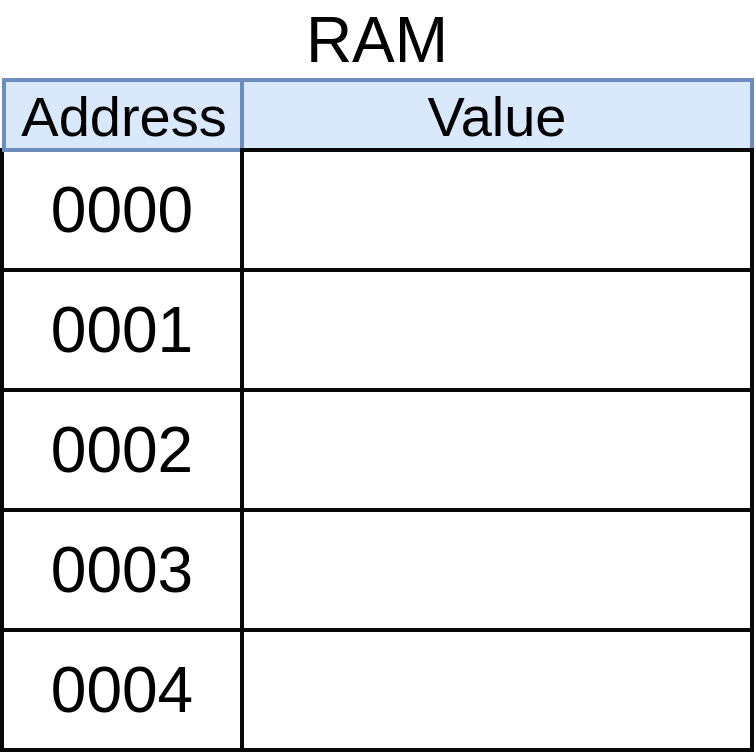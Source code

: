 <mxfile userAgent="Mozilla/5.0 (Macintosh; Intel Mac OS X 10_11_6) AppleWebKit/537.36 (KHTML, like Gecko) Chrome/59.0.307.115 Safari/537.36" version="7.0.7" editor="www.draw.io" type="github"><diagram id="dcf90c66-aea9-e7e7-e29b-78b79183cdb2" name="000 - ram"><mxGraphModel dx="1238" dy="539" grid="1" gridSize="10" guides="1" tooltips="1" connect="1" arrows="1" fold="1" page="1" pageScale="1" pageWidth="1100" pageHeight="850" background="#ffffff" math="0" shadow="0"><root><mxCell id="0"/><mxCell id="1" parent="0"/><mxCell id="2" value="" style="rounded=0;whiteSpace=wrap;html=1;shadow=0;labelBackgroundColor=none;strokeColor=#080808;strokeWidth=2;fillColor=#ffffff;fontSize=32;fontColor=#000000;align=center;" vertex="1" parent="1"><mxGeometry x="325" y="282" width="120" height="290" as="geometry"/></mxCell><mxCell id="3" value="" style="rounded=0;whiteSpace=wrap;html=1;shadow=0;labelBackgroundColor=none;strokeColor=#080808;strokeWidth=2;fillColor=#ffffff;fontSize=32;fontColor=#000000;align=center;" vertex="1" parent="1"><mxGeometry x="325" y="282" width="120" height="60" as="geometry"/></mxCell><mxCell id="4" value="0001" style="rounded=0;whiteSpace=wrap;html=1;shadow=0;labelBackgroundColor=none;strokeColor=#080808;strokeWidth=2;fillColor=#ffffff;fontSize=32;fontColor=#000000;align=center;" vertex="1" parent="1"><mxGeometry x="325" y="342" width="120" height="60" as="geometry"/></mxCell><mxCell id="5" value="0002" style="rounded=0;whiteSpace=wrap;html=1;shadow=0;labelBackgroundColor=none;strokeColor=#080808;strokeWidth=2;fillColor=#ffffff;fontSize=32;fontColor=#000000;align=center;" vertex="1" parent="1"><mxGeometry x="325" y="402" width="120" height="60" as="geometry"/></mxCell><mxCell id="6" value="0003" style="rounded=0;whiteSpace=wrap;html=1;shadow=0;labelBackgroundColor=none;strokeColor=#080808;strokeWidth=2;fillColor=#ffffff;fontSize=32;fontColor=#000000;align=center;" vertex="1" parent="1"><mxGeometry x="325" y="462" width="120" height="60" as="geometry"/></mxCell><mxCell id="7" value="0004" style="rounded=0;whiteSpace=wrap;html=1;shadow=0;labelBackgroundColor=none;strokeColor=#080808;strokeWidth=2;fillColor=#ffffff;fontSize=32;fontColor=#000000;align=center;" vertex="1" parent="1"><mxGeometry x="325" y="522" width="120" height="60" as="geometry"/></mxCell><mxCell id="8" value="RAM" style="text;html=1;strokeColor=none;fillColor=none;align=center;verticalAlign=middle;whiteSpace=wrap;rounded=0;shadow=0;labelBackgroundColor=none;fontSize=32;fontColor=#000000;" vertex="1" parent="1"><mxGeometry x="470" y="209" width="85" height="35" as="geometry"/></mxCell><mxCell id="9" value="0000" style="text;html=1;strokeColor=none;fillColor=none;align=center;verticalAlign=middle;whiteSpace=wrap;rounded=0;shadow=0;labelBackgroundColor=none;fontSize=32;fontColor=#000000;" vertex="1" parent="1"><mxGeometry x="365" y="302" width="40" height="20" as="geometry"/></mxCell><mxCell id="10" value="" style="rounded=0;whiteSpace=wrap;html=1;shadow=0;labelBackgroundColor=none;strokeColor=#080808;strokeWidth=2;fillColor=#ffffff;fontSize=20;fontColor=#000000;align=center;" vertex="1" parent="1"><mxGeometry x="445" y="342" width="255" height="60" as="geometry"/></mxCell><mxCell id="11" value="Address" style="rounded=0;whiteSpace=wrap;html=1;shadow=0;labelBackgroundColor=none;strokeColor=#6c8ebf;strokeWidth=2;fillColor=#dae8fc;fontSize=28;fontColor=#000000;align=center;" vertex="1" parent="1"><mxGeometry x="326" y="247" width="120" height="35" as="geometry"/></mxCell><mxCell id="12" value="Value" style="rounded=0;whiteSpace=wrap;html=1;shadow=0;labelBackgroundColor=none;strokeColor=#6c8ebf;strokeWidth=2;fillColor=#dae8fc;fontSize=28;fontColor=#000000;align=center;" vertex="1" parent="1"><mxGeometry x="445" y="247" width="255" height="35" as="geometry"/></mxCell><mxCell id="13" value="" style="rounded=0;whiteSpace=wrap;html=1;shadow=0;labelBackgroundColor=none;strokeColor=#080808;strokeWidth=2;fillColor=#ffffff;fontSize=32;fontColor=#000000;align=center;" vertex="1" parent="1"><mxGeometry x="445" y="282" width="255" height="60" as="geometry"/></mxCell><mxCell id="14" value="" style="rounded=0;whiteSpace=wrap;html=1;shadow=0;labelBackgroundColor=none;strokeColor=#080808;strokeWidth=2;fillColor=#ffffff;fontSize=32;fontColor=#000000;align=center;" vertex="1" parent="1"><mxGeometry x="445" y="402" width="255" height="60" as="geometry"/></mxCell><mxCell id="15" value="" style="rounded=0;whiteSpace=wrap;html=1;shadow=0;labelBackgroundColor=none;strokeColor=#080808;strokeWidth=2;fillColor=#ffffff;fontSize=32;fontColor=#000000;align=center;" vertex="1" parent="1"><mxGeometry x="445" y="462" width="255" height="60" as="geometry"/></mxCell><mxCell id="16" value="" style="rounded=0;whiteSpace=wrap;html=1;shadow=0;labelBackgroundColor=none;strokeColor=#080808;strokeWidth=2;fillColor=#ffffff;fontSize=32;fontColor=#000000;align=center;" vertex="1" parent="1"><mxGeometry x="445" y="522" width="255" height="60" as="geometry"/></mxCell></root></mxGraphModel></diagram><diagram id="431d9f08-fd1e-5fcc-4513-e06651ad9413" name="000 - pointers"><mxGraphModel dx="1238" dy="539" grid="1" gridSize="10" guides="1" tooltips="1" connect="1" arrows="1" fold="1" page="1" pageScale="1" pageWidth="1100" pageHeight="850" background="#ffffff" math="0" shadow="0"><root><mxCell id="0"/><mxCell id="1" parent="0"/><mxCell id="11" value="" style="rounded=0;whiteSpace=wrap;html=1;shadow=0;labelBackgroundColor=none;strokeColor=#6c8ebf;strokeWidth=2;fillColor=#dae8fc;fontSize=32;fontColor=#000000;align=center;" parent="1" vertex="1"><mxGeometry x="360" y="70" width="380" height="110" as="geometry"/></mxCell><mxCell id="2" value="jim" style="rounded=0;whiteSpace=wrap;html=1;shadow=0;labelBackgroundColor=none;strokeColor=#080808;strokeWidth=2;fillColor=#ffffff;fontSize=24;fontColor=#000000;align=center;" parent="1" vertex="1"><mxGeometry x="385" y="90" width="120" height="60" as="geometry"/></mxCell><mxCell id="3" value=":=" style="text;html=1;strokeColor=none;fillColor=none;align=center;verticalAlign=middle;whiteSpace=wrap;rounded=0;shadow=0;labelBackgroundColor=none;fontSize=32;fontColor=#000000;" parent="1" vertex="1"><mxGeometry x="525" y="110" width="40" height="20" as="geometry"/></mxCell><mxCell id="4" value="person{}" style="rounded=0;whiteSpace=wrap;html=1;shadow=0;labelBackgroundColor=none;strokeColor=#080808;strokeWidth=2;fillColor=#ffffff;fontSize=24;fontColor=#000000;align=center;" parent="1" vertex="1"><mxGeometry x="590" y="90" width="120" height="60" as="geometry"/></mxCell><mxCell id="5" value="" style="rounded=0;whiteSpace=wrap;html=1;shadow=0;labelBackgroundColor=none;strokeColor=#080808;strokeWidth=2;fillColor=#ffffff;fontSize=32;fontColor=#000000;align=center;" parent="1" vertex="1"><mxGeometry x="285" y="282" width="120" height="290" as="geometry"/></mxCell><mxCell id="6" value="" style="rounded=0;whiteSpace=wrap;html=1;shadow=0;labelBackgroundColor=none;strokeColor=#080808;strokeWidth=2;fillColor=#ffffff;fontSize=32;fontColor=#000000;align=center;" parent="1" vertex="1"><mxGeometry x="285" y="282" width="120" height="60" as="geometry"/></mxCell><mxCell id="7" value="0001" style="rounded=0;whiteSpace=wrap;html=1;shadow=0;labelBackgroundColor=none;strokeColor=#080808;strokeWidth=2;fillColor=#ffffff;fontSize=32;fontColor=#000000;align=center;" parent="1" vertex="1"><mxGeometry x="285" y="342" width="120" height="60" as="geometry"/></mxCell><mxCell id="8" value="0002" style="rounded=0;whiteSpace=wrap;html=1;shadow=0;labelBackgroundColor=none;strokeColor=#080808;strokeWidth=2;fillColor=#ffffff;fontSize=32;fontColor=#000000;align=center;" parent="1" vertex="1"><mxGeometry x="285" y="402" width="120" height="60" as="geometry"/></mxCell><mxCell id="9" value="0003" style="rounded=0;whiteSpace=wrap;html=1;shadow=0;labelBackgroundColor=none;strokeColor=#080808;strokeWidth=2;fillColor=#ffffff;fontSize=32;fontColor=#000000;align=center;" parent="1" vertex="1"><mxGeometry x="285" y="462" width="120" height="60" as="geometry"/></mxCell><mxCell id="10" value="0004" style="rounded=0;whiteSpace=wrap;html=1;shadow=0;labelBackgroundColor=none;strokeColor=#080808;strokeWidth=2;fillColor=#ffffff;fontSize=32;fontColor=#000000;align=center;" parent="1" vertex="1"><mxGeometry x="285" y="522" width="120" height="60" as="geometry"/></mxCell><mxCell id="14" value="RAM" style="text;html=1;strokeColor=none;fillColor=none;align=center;verticalAlign=middle;whiteSpace=wrap;rounded=0;shadow=0;labelBackgroundColor=none;fontSize=32;fontColor=#000000;" parent="1" vertex="1"><mxGeometry x="430" y="209" width="85" height="35" as="geometry"/></mxCell><mxCell id="15" value="0000" style="text;html=1;strokeColor=none;fillColor=none;align=center;verticalAlign=middle;whiteSpace=wrap;rounded=0;shadow=0;labelBackgroundColor=none;fontSize=32;fontColor=#000000;" parent="1" vertex="1"><mxGeometry x="325" y="302" width="40" height="20" as="geometry"/></mxCell><mxCell id="16" value="person{firstName: &quot;Jim&quot;....}" style="rounded=0;whiteSpace=wrap;html=1;shadow=0;labelBackgroundColor=none;strokeColor=#080808;strokeWidth=2;fillColor=#ffffff;fontSize=20;fontColor=#000000;align=center;" parent="1" vertex="1"><mxGeometry x="405" y="342" width="255" height="60" as="geometry"/></mxCell><mxCell id="17" value="Address" style="rounded=0;whiteSpace=wrap;html=1;shadow=0;labelBackgroundColor=none;strokeColor=#6c8ebf;strokeWidth=2;fillColor=#dae8fc;fontSize=28;fontColor=#000000;align=center;" parent="1" vertex="1"><mxGeometry x="286" y="247" width="120" height="35" as="geometry"/></mxCell><mxCell id="18" value="Value" style="rounded=0;whiteSpace=wrap;html=1;shadow=0;labelBackgroundColor=none;strokeColor=#6c8ebf;strokeWidth=2;fillColor=#dae8fc;fontSize=28;fontColor=#000000;align=center;" parent="1" vertex="1"><mxGeometry x="405" y="247" width="255" height="35" as="geometry"/></mxCell><mxCell id="19" value="" style="rounded=0;whiteSpace=wrap;html=1;shadow=0;labelBackgroundColor=none;strokeColor=#080808;strokeWidth=2;fillColor=#ffffff;fontSize=32;fontColor=#000000;align=center;" parent="1" vertex="1"><mxGeometry x="405" y="282" width="255" height="60" as="geometry"/></mxCell><mxCell id="20" value="" style="rounded=0;whiteSpace=wrap;html=1;shadow=0;labelBackgroundColor=none;strokeColor=#080808;strokeWidth=2;fillColor=#ffffff;fontSize=32;fontColor=#000000;align=center;" parent="1" vertex="1"><mxGeometry x="405" y="402" width="255" height="60" as="geometry"/></mxCell><mxCell id="21" value="" style="rounded=0;whiteSpace=wrap;html=1;shadow=0;labelBackgroundColor=none;strokeColor=#080808;strokeWidth=2;fillColor=#ffffff;fontSize=32;fontColor=#000000;align=center;" parent="1" vertex="1"><mxGeometry x="405" y="462" width="255" height="60" as="geometry"/></mxCell><mxCell id="22" value="" style="rounded=0;whiteSpace=wrap;html=1;shadow=0;labelBackgroundColor=none;strokeColor=#080808;strokeWidth=2;fillColor=#ffffff;fontSize=32;fontColor=#000000;align=center;" parent="1" vertex="1"><mxGeometry x="405" y="522" width="255" height="60" as="geometry"/></mxCell><mxCell id="24" style="edgeStyle=orthogonalEdgeStyle;rounded=0;html=1;exitX=0;exitY=0.5;entryX=1;entryY=0.5;startArrow=none;startFill=0;endArrow=classic;endFill=1;jettySize=auto;orthogonalLoop=1;strokeColor=#000000;strokeWidth=3;fontSize=28;fontColor=#000000;" edge="1" parent="1" source="23" target="16"><mxGeometry relative="1" as="geometry"/></mxCell><mxCell id="23" value="jim" style="rounded=0;whiteSpace=wrap;html=1;shadow=0;labelBackgroundColor=none;strokeColor=#080808;strokeWidth=2;fillColor=#ffffff;fontSize=24;fontColor=#000000;align=center;" vertex="1" parent="1"><mxGeometry x="760" y="342" width="120" height="60" as="geometry"/></mxCell></root></mxGraphModel></diagram><diagram id="293b3ec8-8dd7-cec8-107e-3335061ea1f2" name="002 - pointers"><mxGraphModel dx="1238" dy="539" grid="1" gridSize="10" guides="1" tooltips="1" connect="1" arrows="1" fold="1" page="1" pageScale="1" pageWidth="1100" pageHeight="850" background="#ffffff" math="0" shadow="0"><root><mxCell id="0"/><mxCell id="1" parent="0"/><mxCell id="2" value="" style="rounded=0;whiteSpace=wrap;html=1;shadow=0;labelBackgroundColor=none;strokeColor=#6c8ebf;strokeWidth=2;fillColor=#dae8fc;fontSize=32;fontColor=#000000;align=center;" parent="1" vertex="1"><mxGeometry x="93" y="85" width="380" height="110" as="geometry"/></mxCell><mxCell id="3" value="jim.updateName(&quot;Jimmy&quot;)" style="rounded=0;whiteSpace=wrap;html=1;shadow=0;labelBackgroundColor=none;strokeColor=#080808;strokeWidth=2;fillColor=#ffffff;fontSize=24;fontColor=#000000;align=center;" parent="1" vertex="1"><mxGeometry x="131" y="110" width="305" height="60" as="geometry"/></mxCell><mxCell id="34" value="" style="rounded=0;whiteSpace=wrap;html=1;shadow=0;labelBackgroundColor=none;strokeColor=#080808;strokeWidth=2;fillColor=#ffffff;fontSize=32;fontColor=#000000;align=center;" vertex="1" parent="1"><mxGeometry x="285" y="282" width="120" height="290" as="geometry"/></mxCell><mxCell id="35" value="" style="rounded=0;whiteSpace=wrap;html=1;shadow=0;labelBackgroundColor=none;strokeColor=#080808;strokeWidth=2;fillColor=#ffffff;fontSize=32;fontColor=#000000;align=center;" vertex="1" parent="1"><mxGeometry x="285" y="282" width="120" height="60" as="geometry"/></mxCell><mxCell id="36" value="0001" style="rounded=0;whiteSpace=wrap;html=1;shadow=0;labelBackgroundColor=none;strokeColor=#080808;strokeWidth=2;fillColor=#ffffff;fontSize=32;fontColor=#000000;align=center;" vertex="1" parent="1"><mxGeometry x="285" y="342" width="120" height="60" as="geometry"/></mxCell><mxCell id="37" value="0002" style="rounded=0;whiteSpace=wrap;html=1;shadow=0;labelBackgroundColor=none;strokeColor=#080808;strokeWidth=2;fillColor=#ffffff;fontSize=32;fontColor=#000000;align=center;" vertex="1" parent="1"><mxGeometry x="285" y="402" width="120" height="60" as="geometry"/></mxCell><mxCell id="38" value="0003" style="rounded=0;whiteSpace=wrap;html=1;shadow=0;labelBackgroundColor=none;strokeColor=#080808;strokeWidth=2;fillColor=#ffffff;fontSize=32;fontColor=#000000;align=center;" vertex="1" parent="1"><mxGeometry x="285" y="462" width="120" height="60" as="geometry"/></mxCell><mxCell id="39" value="0004" style="rounded=0;whiteSpace=wrap;html=1;shadow=0;labelBackgroundColor=none;strokeColor=#080808;strokeWidth=2;fillColor=#ffffff;fontSize=32;fontColor=#000000;align=center;" vertex="1" parent="1"><mxGeometry x="285" y="522" width="120" height="60" as="geometry"/></mxCell><mxCell id="40" value="RAM" style="text;html=1;strokeColor=none;fillColor=none;align=center;verticalAlign=middle;whiteSpace=wrap;rounded=0;shadow=0;labelBackgroundColor=none;fontSize=32;fontColor=#000000;" vertex="1" parent="1"><mxGeometry x="430" y="209" width="85" height="35" as="geometry"/></mxCell><mxCell id="41" value="0000" style="text;html=1;strokeColor=none;fillColor=none;align=center;verticalAlign=middle;whiteSpace=wrap;rounded=0;shadow=0;labelBackgroundColor=none;fontSize=32;fontColor=#000000;" vertex="1" parent="1"><mxGeometry x="325" y="302" width="40" height="20" as="geometry"/></mxCell><mxCell id="42" value="person{firstName: &quot;Jim&quot;....}" style="rounded=0;whiteSpace=wrap;html=1;shadow=0;labelBackgroundColor=none;strokeColor=#080808;strokeWidth=2;fillColor=#ffffff;fontSize=20;fontColor=#000000;align=center;" vertex="1" parent="1"><mxGeometry x="405" y="342" width="255" height="60" as="geometry"/></mxCell><mxCell id="43" value="Address" style="rounded=0;whiteSpace=wrap;html=1;shadow=0;labelBackgroundColor=none;strokeColor=#6c8ebf;strokeWidth=2;fillColor=#dae8fc;fontSize=28;fontColor=#000000;align=center;" vertex="1" parent="1"><mxGeometry x="286" y="247" width="120" height="35" as="geometry"/></mxCell><mxCell id="44" value="Value" style="rounded=0;whiteSpace=wrap;html=1;shadow=0;labelBackgroundColor=none;strokeColor=#6c8ebf;strokeWidth=2;fillColor=#dae8fc;fontSize=28;fontColor=#000000;align=center;" vertex="1" parent="1"><mxGeometry x="405" y="247" width="255" height="35" as="geometry"/></mxCell><mxCell id="45" value="" style="rounded=0;whiteSpace=wrap;html=1;shadow=0;labelBackgroundColor=none;strokeColor=#080808;strokeWidth=2;fillColor=#ffffff;fontSize=32;fontColor=#000000;align=center;" vertex="1" parent="1"><mxGeometry x="405" y="282" width="255" height="60" as="geometry"/></mxCell><mxCell id="46" value="" style="rounded=0;whiteSpace=wrap;html=1;shadow=0;labelBackgroundColor=none;strokeColor=#080808;strokeWidth=2;fillColor=#ffffff;fontSize=32;fontColor=#000000;align=center;" vertex="1" parent="1"><mxGeometry x="405" y="402" width="255" height="60" as="geometry"/></mxCell><mxCell id="47" value="" style="rounded=0;whiteSpace=wrap;html=1;shadow=0;labelBackgroundColor=none;strokeColor=#080808;strokeWidth=2;fillColor=#ffffff;fontSize=32;fontColor=#000000;align=center;" vertex="1" parent="1"><mxGeometry x="405" y="462" width="255" height="60" as="geometry"/></mxCell><mxCell id="48" value="" style="rounded=0;whiteSpace=wrap;html=1;shadow=0;labelBackgroundColor=none;strokeColor=#080808;strokeWidth=2;fillColor=#ffffff;fontSize=32;fontColor=#000000;align=center;" vertex="1" parent="1"><mxGeometry x="405" y="522" width="255" height="60" as="geometry"/></mxCell><mxCell id="49" style="edgeStyle=orthogonalEdgeStyle;rounded=0;html=1;exitX=0;exitY=0.5;entryX=1;entryY=0.5;startArrow=none;startFill=0;endArrow=classic;endFill=1;jettySize=auto;orthogonalLoop=1;strokeColor=#000000;strokeWidth=3;fontSize=28;fontColor=#000000;" edge="1" source="50" target="42" parent="1"><mxGeometry relative="1" as="geometry"/></mxCell><mxCell id="50" value="jim" style="rounded=0;whiteSpace=wrap;html=1;shadow=0;labelBackgroundColor=none;strokeColor=#080808;strokeWidth=2;fillColor=#ffffff;fontSize=24;fontColor=#000000;align=center;" vertex="1" parent="1"><mxGeometry x="760" y="342" width="120" height="60" as="geometry"/></mxCell><mxCell id="51" value="" style="rounded=0;whiteSpace=wrap;html=1;shadow=0;labelBackgroundColor=none;strokeColor=#6c8ebf;strokeWidth=2;fillColor=#dae8fc;fontSize=32;fontColor=#000000;align=center;" vertex="1" parent="1"><mxGeometry x="533" y="85" width="417" height="110" as="geometry"/></mxCell><mxCell id="52" value="&lt;div&gt;&lt;span&gt;func&lt;/span&gt; (p person) &lt;span&gt;updateName&lt;/span&gt;() {&lt;/div&gt;" style="rounded=0;whiteSpace=wrap;html=1;shadow=0;labelBackgroundColor=none;strokeColor=#080808;strokeWidth=2;fillColor=#ffffff;fontSize=24;fontColor=#000000;align=center;" vertex="1" parent="1"><mxGeometry x="571" y="110" width="359" height="60" as="geometry"/></mxCell><mxCell id="53" value="person{firstName: &quot;Jim&quot;....}" style="rounded=0;whiteSpace=wrap;html=1;shadow=0;labelBackgroundColor=none;strokeColor=#080808;strokeWidth=2;fillColor=#ffffff;fontSize=20;fontColor=#000000;align=center;" vertex="1" parent="1"><mxGeometry x="405" y="462" width="255" height="60" as="geometry"/></mxCell><mxCell id="55" style="edgeStyle=orthogonalEdgeStyle;rounded=0;html=1;exitX=0;exitY=0.5;entryX=1;entryY=0.5;startArrow=none;startFill=0;endArrow=classic;endFill=1;jettySize=auto;orthogonalLoop=1;strokeColor=#000000;strokeWidth=3;fontSize=28;fontColor=#000000;" edge="1" parent="1" source="54" target="53"><mxGeometry relative="1" as="geometry"/></mxCell><mxCell id="54" value="p" style="rounded=0;whiteSpace=wrap;html=1;shadow=0;labelBackgroundColor=none;strokeColor=#080808;strokeWidth=2;fillColor=#ffffff;fontSize=24;fontColor=#000000;align=center;" vertex="1" parent="1"><mxGeometry x="760" y="462" width="120" height="60" as="geometry"/></mxCell></root></mxGraphModel></diagram><diagram id="24f1eadd-3632-faea-bcc4-d38588799e56" name="003 - deref"><mxGraphModel dx="1172" dy="539" grid="1" gridSize="10" guides="1" tooltips="1" connect="1" arrows="1" fold="1" page="1" pageScale="1" pageWidth="1100" pageHeight="850" background="#ffffff" math="0" shadow="0"><root><mxCell id="0"/><mxCell id="1" parent="0"/><mxCell id="2" value="" style="rounded=0;whiteSpace=wrap;html=1;shadow=0;labelBackgroundColor=none;strokeColor=#6c8ebf;strokeWidth=2;fillColor=#dae8fc;fontSize=32;fontColor=#000000;align=center;" parent="1" vertex="1"><mxGeometry x="380" y="65" width="440" height="110" as="geometry"/></mxCell><mxCell id="3" value="&lt;div&gt;jimPointer := &amp;amp;jim&lt;/div&gt;" style="rounded=0;whiteSpace=wrap;html=1;shadow=0;labelBackgroundColor=none;strokeColor=#080808;strokeWidth=2;fillColor=#ffffff;fontSize=24;fontColor=#000000;align=center;" parent="1" vertex="1"><mxGeometry x="400" y="90" width="385" height="60" as="geometry"/></mxCell><mxCell id="27" style="edgeStyle=orthogonalEdgeStyle;rounded=0;html=1;exitX=1;exitY=0.5;startArrow=none;startFill=0;endArrow=classic;endFill=1;jettySize=auto;orthogonalLoop=1;strokeColor=#000000;strokeWidth=3;fontSize=32;fontColor=#000000;" parent="1" source="26" edge="1"><mxGeometry relative="1" as="geometry"><mxPoint x="421" y="362" as="targetPoint"/></mxGeometry></mxCell><mxCell id="26" value="jimPointer" style="rounded=0;whiteSpace=wrap;html=1;shadow=0;labelBackgroundColor=none;strokeColor=#080808;strokeWidth=2;fillColor=#ffffff;fontSize=24;fontColor=#000000;align=center;" parent="1" vertex="1"><mxGeometry x="141" y="332" width="205" height="60" as="geometry"/></mxCell><mxCell id="28" value="" style="rounded=0;whiteSpace=wrap;html=1;shadow=0;labelBackgroundColor=none;strokeColor=#080808;strokeWidth=2;fillColor=#ffffff;fontSize=32;fontColor=#000000;align=center;" vertex="1" parent="1"><mxGeometry x="421" y="272" width="120" height="290" as="geometry"/></mxCell><mxCell id="29" value="" style="rounded=0;whiteSpace=wrap;html=1;shadow=0;labelBackgroundColor=none;strokeColor=#080808;strokeWidth=2;fillColor=#ffffff;fontSize=32;fontColor=#000000;align=center;" vertex="1" parent="1"><mxGeometry x="421" y="272" width="120" height="60" as="geometry"/></mxCell><mxCell id="30" value="0001" style="rounded=0;whiteSpace=wrap;html=1;shadow=0;labelBackgroundColor=none;strokeColor=#080808;strokeWidth=2;fillColor=#ffffff;fontSize=32;fontColor=#000000;align=center;" vertex="1" parent="1"><mxGeometry x="421" y="332" width="120" height="60" as="geometry"/></mxCell><mxCell id="31" value="0002" style="rounded=0;whiteSpace=wrap;html=1;shadow=0;labelBackgroundColor=none;strokeColor=#080808;strokeWidth=2;fillColor=#ffffff;fontSize=32;fontColor=#000000;align=center;" vertex="1" parent="1"><mxGeometry x="421" y="392" width="120" height="60" as="geometry"/></mxCell><mxCell id="32" value="0003" style="rounded=0;whiteSpace=wrap;html=1;shadow=0;labelBackgroundColor=none;strokeColor=#080808;strokeWidth=2;fillColor=#ffffff;fontSize=32;fontColor=#000000;align=center;" vertex="1" parent="1"><mxGeometry x="421" y="452" width="120" height="60" as="geometry"/></mxCell><mxCell id="33" value="0004" style="rounded=0;whiteSpace=wrap;html=1;shadow=0;labelBackgroundColor=none;strokeColor=#080808;strokeWidth=2;fillColor=#ffffff;fontSize=32;fontColor=#000000;align=center;" vertex="1" parent="1"><mxGeometry x="421" y="512" width="120" height="60" as="geometry"/></mxCell><mxCell id="34" value="RAM" style="text;html=1;strokeColor=none;fillColor=none;align=center;verticalAlign=middle;whiteSpace=wrap;rounded=0;shadow=0;labelBackgroundColor=none;fontSize=32;fontColor=#000000;" vertex="1" parent="1"><mxGeometry x="566" y="199" width="85" height="35" as="geometry"/></mxCell><mxCell id="35" value="0000" style="text;html=1;strokeColor=none;fillColor=none;align=center;verticalAlign=middle;whiteSpace=wrap;rounded=0;shadow=0;labelBackgroundColor=none;fontSize=32;fontColor=#000000;" vertex="1" parent="1"><mxGeometry x="461" y="292" width="40" height="20" as="geometry"/></mxCell><mxCell id="36" value="person{firstName: &quot;Jim&quot;....}" style="rounded=0;whiteSpace=wrap;html=1;shadow=0;labelBackgroundColor=none;strokeColor=#080808;strokeWidth=2;fillColor=#ffffff;fontSize=20;fontColor=#000000;align=center;" vertex="1" parent="1"><mxGeometry x="541" y="332" width="255" height="60" as="geometry"/></mxCell><mxCell id="37" value="Address" style="rounded=0;whiteSpace=wrap;html=1;shadow=0;labelBackgroundColor=none;strokeColor=#6c8ebf;strokeWidth=2;fillColor=#dae8fc;fontSize=28;fontColor=#000000;align=center;" vertex="1" parent="1"><mxGeometry x="422" y="237" width="120" height="35" as="geometry"/></mxCell><mxCell id="38" value="Value" style="rounded=0;whiteSpace=wrap;html=1;shadow=0;labelBackgroundColor=none;strokeColor=#6c8ebf;strokeWidth=2;fillColor=#dae8fc;fontSize=28;fontColor=#000000;align=center;" vertex="1" parent="1"><mxGeometry x="541" y="237" width="255" height="35" as="geometry"/></mxCell><mxCell id="39" value="" style="rounded=0;whiteSpace=wrap;html=1;shadow=0;labelBackgroundColor=none;strokeColor=#080808;strokeWidth=2;fillColor=#ffffff;fontSize=32;fontColor=#000000;align=center;" vertex="1" parent="1"><mxGeometry x="541" y="272" width="255" height="60" as="geometry"/></mxCell><mxCell id="40" value="" style="rounded=0;whiteSpace=wrap;html=1;shadow=0;labelBackgroundColor=none;strokeColor=#080808;strokeWidth=2;fillColor=#ffffff;fontSize=32;fontColor=#000000;align=center;" vertex="1" parent="1"><mxGeometry x="541" y="392" width="255" height="60" as="geometry"/></mxCell><mxCell id="41" value="" style="rounded=0;whiteSpace=wrap;html=1;shadow=0;labelBackgroundColor=none;strokeColor=#080808;strokeWidth=2;fillColor=#ffffff;fontSize=32;fontColor=#000000;align=center;" vertex="1" parent="1"><mxGeometry x="541" y="452" width="255" height="60" as="geometry"/></mxCell><mxCell id="42" value="" style="rounded=0;whiteSpace=wrap;html=1;shadow=0;labelBackgroundColor=none;strokeColor=#080808;strokeWidth=2;fillColor=#ffffff;fontSize=32;fontColor=#000000;align=center;" vertex="1" parent="1"><mxGeometry x="541" y="512" width="255" height="60" as="geometry"/></mxCell><mxCell id="43" style="edgeStyle=orthogonalEdgeStyle;rounded=0;html=1;exitX=0;exitY=0.5;entryX=1;entryY=0.5;startArrow=none;startFill=0;endArrow=classic;endFill=1;jettySize=auto;orthogonalLoop=1;strokeColor=#000000;strokeWidth=3;fontSize=28;fontColor=#000000;" edge="1" source="44" target="36" parent="1"><mxGeometry relative="1" as="geometry"/></mxCell><mxCell id="44" value="jim" style="rounded=0;whiteSpace=wrap;html=1;shadow=0;labelBackgroundColor=none;strokeColor=#080808;strokeWidth=2;fillColor=#ffffff;fontSize=24;fontColor=#000000;align=center;" vertex="1" parent="1"><mxGeometry x="896" y="332" width="120" height="60" as="geometry"/></mxCell></root></mxGraphModel></diagram><diagram id="67fb68b7-7d62-9b5d-ba52-7efda425d24d" name="005 - more on deref"><mxGraphModel dx="990" dy="431" grid="1" gridSize="10" guides="1" tooltips="1" connect="1" arrows="1" fold="1" page="1" pageScale="1" pageWidth="1100" pageHeight="850" background="#ffffff" math="0" shadow="0"><root><mxCell id="0"/><mxCell id="1" parent="0"/><mxCell id="5" value="" style="rounded=0;whiteSpace=wrap;html=1;shadow=0;labelBackgroundColor=none;strokeColor=#6c8ebf;strokeWidth=2;fillColor=#dae8fc;fontSize=18;fontColor=#000000;align=center;" parent="1" vertex="1"><mxGeometry x="410" y="170" width="440" height="120" as="geometry"/></mxCell><mxCell id="2" value="person{firstName: &quot;Jim&quot;..}" style="rounded=0;whiteSpace=wrap;html=1;shadow=0;labelBackgroundColor=none;strokeColor=#080808;strokeWidth=2;fillColor=#ffffff;fontSize=32;fontColor=#000000;align=center;" parent="1" vertex="1"><mxGeometry x="435" y="200" width="390" height="60" as="geometry"/></mxCell><mxCell id="6" value="0001" style="rounded=0;whiteSpace=wrap;html=1;shadow=0;labelBackgroundColor=none;strokeColor=#080808;strokeWidth=2;fillColor=#ffffff;fontSize=32;fontColor=#000000;align=center;" vertex="1" parent="1"><mxGeometry x="230" y="170" width="180" height="120" as="geometry"/></mxCell><mxCell id="8" style="edgeStyle=orthogonalEdgeStyle;rounded=0;html=1;exitX=0.5;exitY=0;entryX=0.5;entryY=1;startArrow=none;startFill=0;endArrow=classic;endFill=1;jettySize=auto;orthogonalLoop=1;strokeColor=#000000;strokeWidth=3;fontSize=28;fontColor=#000000;" edge="1" parent="1" source="7" target="6"><mxGeometry relative="1" as="geometry"/></mxCell><mxCell id="7" value="address" style="rounded=0;whiteSpace=wrap;html=1;shadow=0;labelBackgroundColor=none;strokeColor=#82b366;strokeWidth=2;fillColor=#d5e8d4;fontSize=28;fontColor=#000000;align=center;" vertex="1" parent="1"><mxGeometry x="260" y="350" width="120" height="60" as="geometry"/></mxCell><mxCell id="10" style="edgeStyle=orthogonalEdgeStyle;rounded=0;html=1;exitX=0.5;exitY=0;startArrow=none;startFill=0;endArrow=classic;endFill=1;jettySize=auto;orthogonalLoop=1;strokeColor=#000000;strokeWidth=3;fontSize=28;fontColor=#000000;" edge="1" parent="1" source="9" target="2"><mxGeometry relative="1" as="geometry"/></mxCell><mxCell id="9" value="value" style="rounded=0;whiteSpace=wrap;html=1;shadow=0;labelBackgroundColor=none;strokeColor=#d79b00;strokeWidth=2;fillColor=#ffe6cc;fontSize=28;fontColor=#000000;align=center;" vertex="1" parent="1"><mxGeometry x="570" y="350" width="120" height="60" as="geometry"/></mxCell><mxCell id="11" value="address" style="rounded=0;whiteSpace=wrap;html=1;shadow=0;labelBackgroundColor=none;strokeColor=#82b366;strokeWidth=2;fillColor=#d5e8d4;fontSize=28;fontColor=#000000;align=center;" vertex="1" parent="1"><mxGeometry x="290" y="450" width="120" height="60" as="geometry"/></mxCell><mxCell id="13" value="Turn" style="text;html=1;strokeColor=none;fillColor=none;align=center;verticalAlign=middle;whiteSpace=wrap;rounded=0;shadow=0;labelBackgroundColor=none;fontSize=28;fontColor=#000000;" vertex="1" parent="1"><mxGeometry x="230" y="470" width="40" height="20" as="geometry"/></mxCell><mxCell id="14" value="into&amp;nbsp;" style="text;html=1;strokeColor=none;fillColor=none;align=center;verticalAlign=middle;whiteSpace=wrap;rounded=0;shadow=0;labelBackgroundColor=none;fontSize=28;fontColor=#000000;" vertex="1" parent="1"><mxGeometry x="420" y="470" width="40" height="20" as="geometry"/></mxCell><mxCell id="15" value="value" style="rounded=0;whiteSpace=wrap;html=1;shadow=0;labelBackgroundColor=none;strokeColor=#d79b00;strokeWidth=2;fillColor=#ffe6cc;fontSize=28;fontColor=#000000;align=center;" vertex="1" parent="1"><mxGeometry x="470" y="450" width="120" height="60" as="geometry"/></mxCell><mxCell id="16" value="with" style="text;html=1;strokeColor=none;fillColor=none;align=center;verticalAlign=middle;whiteSpace=wrap;rounded=0;shadow=0;labelBackgroundColor=none;fontSize=28;fontColor=#000000;" vertex="1" parent="1"><mxGeometry x="610" y="470" width="40" height="20" as="geometry"/></mxCell><mxCell id="17" value="*address" style="rounded=0;whiteSpace=wrap;html=1;shadow=0;labelBackgroundColor=none;strokeColor=#82b366;strokeWidth=2;fillColor=#d5e8d4;fontSize=28;fontColor=#000000;align=center;" vertex="1" parent="1"><mxGeometry x="670" y="450" width="120" height="60" as="geometry"/></mxCell><mxCell id="18" value="value" style="rounded=0;whiteSpace=wrap;html=1;shadow=0;labelBackgroundColor=none;strokeColor=#d79b00;strokeWidth=2;fillColor=#ffe6cc;fontSize=28;fontColor=#000000;align=center;" vertex="1" parent="1"><mxGeometry x="290" y="530" width="120" height="60" as="geometry"/></mxCell><mxCell id="19" value="Turn" style="text;html=1;strokeColor=none;fillColor=none;align=center;verticalAlign=middle;whiteSpace=wrap;rounded=0;shadow=0;labelBackgroundColor=none;fontSize=28;fontColor=#000000;" vertex="1" parent="1"><mxGeometry x="230" y="550" width="40" height="20" as="geometry"/></mxCell><mxCell id="20" value="into&amp;nbsp;" style="text;html=1;strokeColor=none;fillColor=none;align=center;verticalAlign=middle;whiteSpace=wrap;rounded=0;shadow=0;labelBackgroundColor=none;fontSize=28;fontColor=#000000;" vertex="1" parent="1"><mxGeometry x="420" y="550" width="40" height="20" as="geometry"/></mxCell><mxCell id="21" value="address" style="rounded=0;whiteSpace=wrap;html=1;shadow=0;labelBackgroundColor=none;strokeColor=#82b366;strokeWidth=2;fillColor=#d5e8d4;fontSize=28;fontColor=#000000;align=center;" vertex="1" parent="1"><mxGeometry x="470" y="530" width="120" height="60" as="geometry"/></mxCell><mxCell id="22" value="with" style="text;html=1;strokeColor=none;fillColor=none;align=center;verticalAlign=middle;whiteSpace=wrap;rounded=0;shadow=0;labelBackgroundColor=none;fontSize=28;fontColor=#000000;" vertex="1" parent="1"><mxGeometry x="610" y="550" width="40" height="20" as="geometry"/></mxCell><mxCell id="23" value="&amp;amp;value" style="rounded=0;whiteSpace=wrap;html=1;shadow=0;labelBackgroundColor=none;strokeColor=#d79b00;strokeWidth=2;fillColor=#ffe6cc;fontSize=28;fontColor=#000000;align=center;" vertex="1" parent="1"><mxGeometry x="670" y="530" width="120" height="60" as="geometry"/></mxCell></root></mxGraphModel></diagram><diagram id="df2bfab7-30a7-57fa-43ad-e6d4a69142a7" name="006 - ref land"><mxGraphModel dx="825" dy="359" grid="1" gridSize="10" guides="1" tooltips="1" connect="1" arrows="1" fold="1" page="1" pageScale="1" pageWidth="1100" pageHeight="850" background="#ffffff" math="0" shadow="0"><root><mxCell id="0"/><mxCell id="1" parent="0"/><mxCell id="2" value="&amp;amp;variable" style="rounded=0;whiteSpace=wrap;html=1;shadow=0;labelBackgroundColor=none;strokeColor=#080808;strokeWidth=2;fillColor=#ffffff;fontSize=22;fontColor=#000000;align=center;" parent="1" vertex="1"><mxGeometry x="350" y="160" width="120" height="60" as="geometry"/></mxCell><mxCell id="3" value="*pointer" style="rounded=0;whiteSpace=wrap;html=1;shadow=0;labelBackgroundColor=none;strokeColor=#080808;strokeWidth=2;fillColor=#ffffff;fontSize=22;fontColor=#000000;align=center;" parent="1" vertex="1"><mxGeometry x="350" y="280" width="120" height="60" as="geometry"/></mxCell><mxCell id="4" value="Give me the memory address of the value this variable is pointing at" style="text;html=1;strokeColor=none;fillColor=none;align=center;verticalAlign=middle;whiteSpace=wrap;rounded=0;shadow=0;labelBackgroundColor=none;fontSize=22;fontColor=#000000;" parent="1" vertex="1"><mxGeometry x="490" y="160" width="260" height="70" as="geometry"/></mxCell><mxCell id="5" value="Give me the value this memory address is pointing at" style="text;html=1;strokeColor=none;fillColor=none;align=center;verticalAlign=middle;whiteSpace=wrap;rounded=0;shadow=0;labelBackgroundColor=none;fontSize=22;fontColor=#000000;" vertex="1" parent="1"><mxGeometry x="490" y="275" width="260" height="70" as="geometry"/></mxCell></root></mxGraphModel></diagram><diagram id="1f264a5c-e654-1cef-0c9a-2c42de8e62ab" name="006 - operator"><mxGraphModel dx="1238" dy="539" grid="1" gridSize="10" guides="1" tooltips="1" connect="1" arrows="1" fold="1" page="1" pageScale="1" pageWidth="1100" pageHeight="850" background="#ffffff" math="0" shadow="0"><root><mxCell id="0"/><mxCell id="1" parent="0"/><mxCell id="4" value="" style="rounded=0;whiteSpace=wrap;html=1;shadow=0;labelBackgroundColor=none;strokeColor=#6c8ebf;strokeWidth=2;fillColor=#dae8fc;fontSize=40;fontColor=#000000;align=center;" parent="1" vertex="1"><mxGeometry x="500" y="213" width="140" height="60" as="geometry"/></mxCell><mxCell id="6" style="edgeStyle=orthogonalEdgeStyle;rounded=0;html=1;exitX=0.5;exitY=1;startArrow=none;startFill=0;endArrow=classic;endFill=1;jettySize=auto;orthogonalLoop=1;strokeColor=#000000;strokeWidth=3;fontSize=18;fontColor=#000000;" parent="1" source="5" target="4" edge="1"><mxGeometry relative="1" as="geometry"/></mxCell><mxCell id="5" value="This is a type description - it means we're working with a pointer to a person" style="text;html=1;strokeColor=none;fillColor=none;align=center;verticalAlign=middle;whiteSpace=wrap;rounded=0;shadow=0;labelBackgroundColor=none;fontSize=18;fontColor=#000000;" parent="1" vertex="1"><mxGeometry x="461" y="70" width="218" height="74" as="geometry"/></mxCell><mxCell id="7" value="" style="rounded=0;whiteSpace=wrap;html=1;shadow=0;labelBackgroundColor=none;strokeColor=#82b366;strokeWidth=2;fillColor=#d5e8d4;fontSize=40;fontColor=#000000;align=center;" parent="1" vertex="1"><mxGeometry x="140" y="270" width="320" height="48" as="geometry"/></mxCell><mxCell id="9" style="edgeStyle=orthogonalEdgeStyle;rounded=0;html=1;exitX=0.5;exitY=0;entryX=0.5;entryY=1;startArrow=none;startFill=0;endArrow=classic;endFill=1;jettySize=auto;orthogonalLoop=1;strokeColor=#000000;strokeWidth=3;fontSize=18;fontColor=#000000;" parent="1" source="8" target="7" edge="1"><mxGeometry relative="1" as="geometry"/></mxCell><mxCell id="8" value="This is an operator - it means we want to manipulate the value the pointer is referencing" style="text;html=1;strokeColor=none;fillColor=none;align=center;verticalAlign=middle;whiteSpace=wrap;rounded=0;shadow=0;labelBackgroundColor=none;fontSize=18;fontColor=#000000;" parent="1" vertex="1"><mxGeometry x="191" y="410" width="218" height="90" as="geometry"/></mxCell><mxCell id="3" value="&lt;div&gt;func (pointerToPerson *person) updateName() {&lt;/div&gt;&lt;div&gt;&amp;nbsp; &amp;nbsp; *pointerToPerson&lt;/div&gt;&lt;div&gt;}&lt;/div&gt;" style="text;html=1;fontSize=40;fontColor=#000000;" parent="1" vertex="1"><mxGeometry x="100" y="213" width="550" height="150" as="geometry"/></mxCell></root></mxGraphModel></diagram><diagram id="ef951563-8731-ffe9-6f6b-3a4a4a947b79" name="007 - curl"><mxGraphModel dx="990" dy="431" grid="1" gridSize="10" guides="1" tooltips="1" connect="1" arrows="1" fold="1" page="1" pageScale="1" pageWidth="1100" pageHeight="850" background="#ffffff" math="0" shadow="0"><root><mxCell id="0"/><mxCell id="1" parent="0"/><mxCell id="2" value="gocurl" style="rounded=0;whiteSpace=wrap;html=1;shadow=0;labelBackgroundColor=none;strokeColor=#080808;strokeWidth=2;fillColor=#ffffff;fontSize=22;fontColor=#000000;align=center;" vertex="1" parent="1"><mxGeometry x="205" y="80" width="120" height="60" as="geometry"/></mxCell><mxCell id="4" value="Write a program that can be ran from the command line" style="text;html=1;strokeColor=none;fillColor=none;align=left;verticalAlign=middle;whiteSpace=wrap;rounded=0;shadow=0;labelBackgroundColor=none;fontSize=22;fontColor=#000000;" vertex="1" parent="1"><mxGeometry x="265" y="170" width="570" height="20" as="geometry"/></mxCell><mxCell id="5" value="The program should make an HTTP request to a given URL and print out the response" style="text;html=1;strokeColor=none;fillColor=none;align=left;verticalAlign=middle;whiteSpace=wrap;rounded=0;shadow=0;labelBackgroundColor=none;fontSize=22;fontColor=#000000;" vertex="1" parent="1"><mxGeometry x="265" y="230" width="630" height="20" as="geometry"/></mxCell><mxCell id="6" value="Example usage:" style="text;html=1;strokeColor=none;fillColor=none;align=left;verticalAlign=middle;whiteSpace=wrap;rounded=0;shadow=0;labelBackgroundColor=none;fontSize=22;fontColor=#000000;" vertex="1" parent="1"><mxGeometry x="265" y="300" width="630" height="20" as="geometry"/></mxCell><mxCell id="7" value="&amp;gt; gocurl https://google.com" style="rounded=0;whiteSpace=wrap;html=1;shadow=0;labelBackgroundColor=none;strokeColor=#080808;strokeWidth=2;fillColor=#ffffff;fontSize=22;fontColor=#000000;align=center;" vertex="1" parent="1"><mxGeometry x="305" y="340" width="370" height="60" as="geometry"/></mxCell></root></mxGraphModel></diagram><diagram id="10c0ce99-beb9-25c0-f6f7-d7f039d85b54" name="008 - flow"><mxGraphModel dx="1186" dy="1389" grid="1" gridSize="10" guides="1" tooltips="1" connect="1" arrows="1" fold="1" page="1" pageScale="1" pageWidth="1100" pageHeight="850" background="#ffffff" math="0" shadow="0"><root><mxCell id="0"/><mxCell id="1" parent="0"/><mxCell id="9" style="edgeStyle=orthogonalEdgeStyle;rounded=0;html=1;exitX=0.5;exitY=1;startArrow=none;startFill=0;endArrow=classic;endFill=1;jettySize=auto;orthogonalLoop=1;strokeColor=#000000;strokeWidth=3;fontSize=22;fontColor=#000000;" edge="1" parent="1" source="2" target="3"><mxGeometry relative="1" as="geometry"/></mxCell><mxCell id="2" value="User runs program" style="rounded=0;whiteSpace=wrap;html=1;shadow=0;labelBackgroundColor=none;strokeColor=#080808;strokeWidth=2;fillColor=#ffffff;fontSize=22;fontColor=#000000;align=center;" vertex="1" parent="1"><mxGeometry x="491" y="59" width="240" height="60" as="geometry"/></mxCell><mxCell id="10" style="edgeStyle=orthogonalEdgeStyle;rounded=0;html=1;exitX=0.25;exitY=1;entryX=0.5;entryY=0;startArrow=none;startFill=0;endArrow=classic;endFill=1;jettySize=auto;orthogonalLoop=1;strokeColor=#000000;strokeWidth=3;fontSize=22;fontColor=#000000;" edge="1" parent="1" source="3" target="4"><mxGeometry relative="1" as="geometry"/></mxCell><mxCell id="15" value="yes" style="text;html=1;resizable=0;points=[];align=center;verticalAlign=middle;labelBackgroundColor=#ffffff;fontSize=22;fontColor=#000000;fontStyle=2" vertex="1" connectable="0" parent="10"><mxGeometry x="-0.2" y="4" relative="1" as="geometry"><mxPoint as="offset"/></mxGeometry></mxCell><mxCell id="11" style="edgeStyle=orthogonalEdgeStyle;rounded=0;html=1;exitX=0.75;exitY=1;startArrow=none;startFill=0;endArrow=classic;endFill=1;jettySize=auto;orthogonalLoop=1;strokeColor=#000000;strokeWidth=3;fontSize=22;fontColor=#000000;" edge="1" parent="1" source="3" target="7"><mxGeometry relative="1" as="geometry"/></mxCell><mxCell id="16" value="no" style="text;html=1;resizable=0;points=[];align=center;verticalAlign=middle;labelBackgroundColor=#ffffff;fontSize=22;fontColor=#000000;fontStyle=2" vertex="1" connectable="0" parent="11"><mxGeometry x="0.365" y="-1" relative="1" as="geometry"><mxPoint as="offset"/></mxGeometry></mxCell><mxCell id="3" value="Did the user provide a URL?" style="rounded=0;whiteSpace=wrap;html=1;shadow=0;labelBackgroundColor=none;strokeColor=#080808;strokeWidth=2;fillColor=#ffffff;fontSize=22;fontColor=#000000;align=center;" vertex="1" parent="1"><mxGeometry x="491" y="169" width="240" height="60" as="geometry"/></mxCell><mxCell id="12" style="edgeStyle=orthogonalEdgeStyle;rounded=0;html=1;exitX=0.5;exitY=1;startArrow=none;startFill=0;endArrow=classic;endFill=1;jettySize=auto;orthogonalLoop=1;strokeColor=#000000;strokeWidth=3;fontSize=22;fontColor=#000000;" edge="1" parent="1" source="4" target="5"><mxGeometry relative="1" as="geometry"/></mxCell><mxCell id="4" value="Make a request to the given URL" style="rounded=0;whiteSpace=wrap;html=1;shadow=0;labelBackgroundColor=none;strokeColor=#82b366;strokeWidth=2;fillColor=#d5e8d4;fontSize=22;fontColor=#000000;align=center;" vertex="1" parent="1"><mxGeometry x="351" y="279" width="240" height="60" as="geometry"/></mxCell><mxCell id="13" style="edgeStyle=orthogonalEdgeStyle;rounded=0;html=1;exitX=0.25;exitY=1;startArrow=none;startFill=0;endArrow=classic;endFill=1;jettySize=auto;orthogonalLoop=1;strokeColor=#000000;strokeWidth=3;fontSize=22;fontColor=#000000;" edge="1" parent="1" source="5" target="8"><mxGeometry relative="1" as="geometry"/></mxCell><mxCell id="17" value="yes" style="text;html=1;resizable=0;points=[];align=center;verticalAlign=middle;labelBackgroundColor=#ffffff;fontSize=22;fontColor=#000000;fontStyle=2" vertex="1" connectable="0" parent="13"><mxGeometry x="0.12" y="4" relative="1" as="geometry"><mxPoint as="offset"/></mxGeometry></mxCell><mxCell id="14" style="edgeStyle=orthogonalEdgeStyle;rounded=0;html=1;exitX=0.75;exitY=1;startArrow=none;startFill=0;endArrow=classic;endFill=1;jettySize=auto;orthogonalLoop=1;strokeColor=#000000;strokeWidth=3;fontSize=22;fontColor=#000000;" edge="1" parent="1" source="5" target="6"><mxGeometry relative="1" as="geometry"/></mxCell><mxCell id="18" value="no" style="text;html=1;resizable=0;points=[];align=center;verticalAlign=middle;labelBackgroundColor=#ffffff;fontSize=22;fontColor=#000000;fontStyle=2" vertex="1" connectable="0" parent="14"><mxGeometry x="0.308" y="-3" relative="1" as="geometry"><mxPoint x="-20" y="2" as="offset"/></mxGeometry></mxCell><mxCell id="5" value="Was the request successful?" style="rounded=0;whiteSpace=wrap;html=1;shadow=0;labelBackgroundColor=none;strokeColor=#080808;strokeWidth=2;fillColor=#ffffff;fontSize=22;fontColor=#000000;align=center;" vertex="1" parent="1"><mxGeometry x="351" y="389" width="240" height="60" as="geometry"/></mxCell><mxCell id="6" value="Print out an error message" style="rounded=0;whiteSpace=wrap;html=1;shadow=0;labelBackgroundColor=none;strokeColor=#d6b656;strokeWidth=2;fillColor=#fff2cc;fontSize=22;fontColor=#000000;align=center;" vertex="1" parent="1"><mxGeometry x="491" y="499" width="240" height="60" as="geometry"/></mxCell><mxCell id="7" value="Print out an error message" style="rounded=0;whiteSpace=wrap;html=1;shadow=0;labelBackgroundColor=none;strokeColor=#d6b656;strokeWidth=2;fillColor=#fff2cc;fontSize=22;fontColor=#000000;align=center;" vertex="1" parent="1"><mxGeometry x="671" y="279" width="240" height="60" as="geometry"/></mxCell><mxCell id="8" value="Print out whatever got returned in the request" style="rounded=0;whiteSpace=wrap;html=1;shadow=0;labelBackgroundColor=none;strokeColor=#82b366;strokeWidth=2;fillColor=#d5e8d4;fontSize=22;fontColor=#000000;align=center;" vertex="1" parent="1"><mxGeometry x="191" y="499" width="240" height="60" as="geometry"/></mxCell><mxCell id="19" value="yes" style="text;html=1;resizable=0;points=[];align=center;verticalAlign=middle;labelBackgroundColor=#ffffff;fontSize=22;fontColor=#000000;fontStyle=2" vertex="1" connectable="0" parent="1"><mxGeometry x="0.12" y="4" relative="1" as="geometry"><mxPoint x="70" y="10" as="offset"/></mxGeometry></mxCell></root></mxGraphModel></diagram><diagram id="2b0b7fa1-875a-4f2b-d2d0-6b00ba3c52b5" name="009 - init"><mxGraphModel dx="1113" dy="539" grid="1" gridSize="10" guides="1" tooltips="1" connect="1" arrows="1" fold="1" page="1" pageScale="1" pageWidth="1100" pageHeight="850" background="#ffffff" math="0" shadow="0"><root><mxCell id="0"/><mxCell id="1" parent="0"/><mxCell id="5" style="edgeStyle=orthogonalEdgeStyle;rounded=0;html=1;exitX=0.5;exitY=1;startArrow=none;startFill=0;endArrow=classic;endFill=1;jettySize=auto;orthogonalLoop=1;strokeColor=#000000;strokeWidth=3;fontSize=22;fontColor=#000000;" edge="1" parent="1" source="2" target="3"><mxGeometry relative="1" as="geometry"/></mxCell><mxCell id="2" value="Program startup" style="rounded=0;whiteSpace=wrap;html=1;shadow=0;labelBackgroundColor=none;strokeColor=#080808;strokeWidth=2;fillColor=#ffffff;fontSize=22;fontColor=#000000;align=center;" vertex="1" parent="1"><mxGeometry x="420" y="90" width="260" height="60" as="geometry"/></mxCell><mxCell id="6" style="edgeStyle=orthogonalEdgeStyle;rounded=0;html=1;exitX=0.5;exitY=1;startArrow=none;startFill=0;endArrow=classic;endFill=1;jettySize=auto;orthogonalLoop=1;strokeColor=#000000;strokeWidth=3;fontSize=22;fontColor=#000000;" edge="1" parent="1" source="3" target="4"><mxGeometry relative="1" as="geometry"/></mxCell><mxCell id="3" value="Func &lt;i&gt;init&lt;/i&gt;&amp;nbsp;called" style="rounded=0;whiteSpace=wrap;html=1;shadow=0;labelBackgroundColor=none;strokeColor=#080808;strokeWidth=2;fillColor=#ffffff;fontSize=22;fontColor=#000000;align=center;" vertex="1" parent="1"><mxGeometry x="420" y="220" width="260" height="60" as="geometry"/></mxCell><mxCell id="4" value="Func &lt;i&gt;main&lt;/i&gt;&amp;nbsp;called" style="rounded=0;whiteSpace=wrap;html=1;shadow=0;labelBackgroundColor=none;strokeColor=#080808;strokeWidth=2;fillColor=#ffffff;fontSize=22;fontColor=#000000;align=center;" vertex="1" parent="1"><mxGeometry x="420" y="360" width="260" height="60" as="geometry"/></mxCell><mxCell id="9" value="&lt;i&gt;Good time to make sure we have valid input&lt;/i&gt;" style="text;html=1;strokeColor=none;fillColor=none;align=left;verticalAlign=middle;whiteSpace=wrap;rounded=0;shadow=0;labelBackgroundColor=none;fontSize=16;fontColor=#000000;" vertex="1" parent="1"><mxGeometry x="690" y="210" width="200" height="80" as="geometry"/></mxCell></root></mxGraphModel></diagram><diagram id="dbaecbdb-6e69-4f29-ee9b-3ab232c417a7" name="010 - structs"><mxGraphModel dx="894" dy="431" grid="1" gridSize="10" guides="1" tooltips="1" connect="1" arrows="1" fold="1" page="1" pageScale="1" pageWidth="1100" pageHeight="850" background="#ffffff" math="0" shadow="0"><root><mxCell id="0"/><mxCell id="1" parent="0"/><mxCell id="2" value="" style="rounded=0;whiteSpace=wrap;html=1;shadow=0;labelBackgroundColor=none;strokeColor=#080808;strokeWidth=2;fillColor=#ffffff;fontSize=22;fontColor=#000000;align=center;" vertex="1" parent="1"><mxGeometry x="90" y="210" width="380" height="310" as="geometry"/></mxCell><mxCell id="3" value="Response Struct Type Definition" style="text;html=1;strokeColor=none;fillColor=none;align=center;verticalAlign=middle;whiteSpace=wrap;rounded=0;shadow=0;labelBackgroundColor=none;fontSize=32;fontColor=#000000;" vertex="1" parent="1"><mxGeometry x="147" y="150" width="270" height="30" as="geometry"/></mxCell><mxCell id="8" style="edgeStyle=orthogonalEdgeStyle;rounded=0;html=1;exitX=1;exitY=0.5;startArrow=none;startFill=0;endArrow=classic;endFill=1;jettySize=auto;orthogonalLoop=1;strokeColor=#000000;strokeWidth=3;fontSize=22;fontColor=#000000;" edge="1" parent="1" source="4" target="5"><mxGeometry relative="1" as="geometry"/></mxCell><mxCell id="4" value="Status" style="rounded=0;whiteSpace=wrap;html=1;shadow=0;labelBackgroundColor=none;strokeColor=#080808;strokeWidth=2;fillColor=#ffffff;fontSize=22;fontColor=#000000;align=center;" vertex="1" parent="1"><mxGeometry x="112" y="230" width="120" height="60" as="geometry"/></mxCell><mxCell id="5" value="&amp;lt;String&amp;gt;" style="rounded=0;whiteSpace=wrap;html=1;shadow=0;labelBackgroundColor=none;strokeColor=#080808;strokeWidth=2;fillColor=#ffffff;fontSize=22;fontColor=#000000;align=center;" vertex="1" parent="1"><mxGeometry x="282" y="230" width="160" height="60" as="geometry"/></mxCell><mxCell id="9" style="edgeStyle=orthogonalEdgeStyle;rounded=0;html=1;exitX=1;exitY=0.5;startArrow=none;startFill=0;endArrow=classic;endFill=1;jettySize=auto;orthogonalLoop=1;strokeColor=#000000;strokeWidth=3;fontSize=22;fontColor=#000000;" edge="1" parent="1" source="6" target="7"><mxGeometry relative="1" as="geometry"/></mxCell><mxCell id="6" value="StatusCode" style="rounded=0;whiteSpace=wrap;html=1;shadow=0;labelBackgroundColor=none;strokeColor=#080808;strokeWidth=2;fillColor=#ffffff;fontSize=22;fontColor=#000000;align=center;" vertex="1" parent="1"><mxGeometry x="112" y="300" width="120" height="60" as="geometry"/></mxCell><mxCell id="7" value="&amp;lt;Int&amp;gt;" style="rounded=0;whiteSpace=wrap;html=1;shadow=0;labelBackgroundColor=none;strokeColor=#080808;strokeWidth=2;fillColor=#ffffff;fontSize=22;fontColor=#000000;align=center;" vertex="1" parent="1"><mxGeometry x="282" y="300" width="160" height="60" as="geometry"/></mxCell><mxCell id="12" style="edgeStyle=orthogonalEdgeStyle;rounded=0;html=1;exitX=1;exitY=0.5;startArrow=none;startFill=0;endArrow=classic;endFill=1;jettySize=auto;orthogonalLoop=1;strokeColor=#000000;strokeWidth=3;fontSize=22;fontColor=#000000;" edge="1" parent="1" source="10" target="11"><mxGeometry relative="1" as="geometry"/></mxCell><mxCell id="10" value="Proto" style="rounded=0;whiteSpace=wrap;html=1;shadow=0;labelBackgroundColor=none;strokeColor=#080808;strokeWidth=2;fillColor=#ffffff;fontSize=22;fontColor=#000000;align=center;" vertex="1" parent="1"><mxGeometry x="112" y="375" width="120" height="60" as="geometry"/></mxCell><mxCell id="11" value="&amp;lt;String&amp;gt;" style="rounded=0;whiteSpace=wrap;html=1;shadow=0;labelBackgroundColor=none;strokeColor=#080808;strokeWidth=2;fillColor=#ffffff;fontSize=22;fontColor=#000000;align=center;" vertex="1" parent="1"><mxGeometry x="282" y="375" width="160" height="60" as="geometry"/></mxCell><mxCell id="15" style="edgeStyle=orthogonalEdgeStyle;rounded=0;html=1;exitX=1;exitY=0.5;startArrow=none;startFill=0;endArrow=classic;endFill=1;jettySize=auto;orthogonalLoop=1;strokeColor=#000000;strokeWidth=3;fontSize=22;fontColor=#000000;" edge="1" parent="1" source="13" target="14"><mxGeometry relative="1" as="geometry"/></mxCell><mxCell id="13" value="Body" style="rounded=0;whiteSpace=wrap;html=1;shadow=0;labelBackgroundColor=none;strokeColor=#080808;strokeWidth=2;fillColor=#ffffff;fontSize=22;fontColor=#000000;align=center;" vertex="1" parent="1"><mxGeometry x="112" y="445" width="120" height="60" as="geometry"/></mxCell><mxCell id="14" value="&amp;lt;io.ReadCloser&amp;gt;" style="rounded=0;whiteSpace=wrap;html=1;shadow=0;labelBackgroundColor=none;strokeColor=#080808;strokeWidth=2;fillColor=#ffffff;fontSize=18;fontColor=#000000;align=center;" vertex="1" parent="1"><mxGeometry x="282" y="445" width="160" height="60" as="geometry"/></mxCell><mxCell id="17" value="" style="rounded=0;whiteSpace=wrap;html=1;shadow=0;labelBackgroundColor=none;strokeColor=#080808;strokeWidth=2;fillColor=#ffffff;fontSize=22;fontColor=#000000;align=center;" vertex="1" parent="1"><mxGeometry x="560" y="210" width="380" height="310" as="geometry"/></mxCell><mxCell id="18" value="Response Struct" style="text;html=1;strokeColor=none;fillColor=none;align=center;verticalAlign=middle;whiteSpace=wrap;rounded=0;shadow=0;labelBackgroundColor=none;fontSize=32;fontColor=#000000;" vertex="1" parent="1"><mxGeometry x="617" y="170" width="270" height="30" as="geometry"/></mxCell><mxCell id="19" style="edgeStyle=orthogonalEdgeStyle;rounded=0;html=1;exitX=1;exitY=0.5;startArrow=none;startFill=0;endArrow=classic;endFill=1;jettySize=auto;orthogonalLoop=1;strokeColor=#000000;strokeWidth=3;fontSize=22;fontColor=#000000;" edge="1" source="20" target="21" parent="1"><mxGeometry relative="1" as="geometry"/></mxCell><mxCell id="20" value="Status" style="rounded=0;whiteSpace=wrap;html=1;shadow=0;labelBackgroundColor=none;strokeColor=#080808;strokeWidth=2;fillColor=#ffffff;fontSize=22;fontColor=#000000;align=center;" vertex="1" parent="1"><mxGeometry x="582" y="230" width="120" height="60" as="geometry"/></mxCell><mxCell id="21" value="&quot;200 OK&quot;" style="rounded=0;whiteSpace=wrap;html=1;shadow=0;labelBackgroundColor=none;strokeColor=#080808;strokeWidth=2;fillColor=#ffffff;fontSize=22;fontColor=#000000;align=center;" vertex="1" parent="1"><mxGeometry x="752" y="230" width="160" height="60" as="geometry"/></mxCell><mxCell id="22" style="edgeStyle=orthogonalEdgeStyle;rounded=0;html=1;exitX=1;exitY=0.5;startArrow=none;startFill=0;endArrow=classic;endFill=1;jettySize=auto;orthogonalLoop=1;strokeColor=#000000;strokeWidth=3;fontSize=22;fontColor=#000000;" edge="1" source="23" target="24" parent="1"><mxGeometry relative="1" as="geometry"/></mxCell><mxCell id="23" value="StatusCode" style="rounded=0;whiteSpace=wrap;html=1;shadow=0;labelBackgroundColor=none;strokeColor=#080808;strokeWidth=2;fillColor=#ffffff;fontSize=22;fontColor=#000000;align=center;" vertex="1" parent="1"><mxGeometry x="582" y="300" width="120" height="60" as="geometry"/></mxCell><mxCell id="24" value="200" style="rounded=0;whiteSpace=wrap;html=1;shadow=0;labelBackgroundColor=none;strokeColor=#080808;strokeWidth=2;fillColor=#ffffff;fontSize=22;fontColor=#000000;align=center;" vertex="1" parent="1"><mxGeometry x="752" y="300" width="160" height="60" as="geometry"/></mxCell><mxCell id="25" style="edgeStyle=orthogonalEdgeStyle;rounded=0;html=1;exitX=1;exitY=0.5;startArrow=none;startFill=0;endArrow=classic;endFill=1;jettySize=auto;orthogonalLoop=1;strokeColor=#000000;strokeWidth=3;fontSize=22;fontColor=#000000;" edge="1" source="26" target="27" parent="1"><mxGeometry relative="1" as="geometry"/></mxCell><mxCell id="26" value="Proto" style="rounded=0;whiteSpace=wrap;html=1;shadow=0;labelBackgroundColor=none;strokeColor=#080808;strokeWidth=2;fillColor=#ffffff;fontSize=22;fontColor=#000000;align=center;" vertex="1" parent="1"><mxGeometry x="582" y="375" width="120" height="60" as="geometry"/></mxCell><mxCell id="27" value="&quot;HTTP/1.0&quot;" style="rounded=0;whiteSpace=wrap;html=1;shadow=0;labelBackgroundColor=none;strokeColor=#080808;strokeWidth=2;fillColor=#ffffff;fontSize=22;fontColor=#000000;align=center;" vertex="1" parent="1"><mxGeometry x="752" y="375" width="160" height="60" as="geometry"/></mxCell><mxCell id="28" style="edgeStyle=orthogonalEdgeStyle;rounded=0;html=1;exitX=1;exitY=0.5;startArrow=none;startFill=0;endArrow=classic;endFill=1;jettySize=auto;orthogonalLoop=1;strokeColor=#000000;strokeWidth=3;fontSize=22;fontColor=#000000;" edge="1" source="29" target="30" parent="1"><mxGeometry relative="1" as="geometry"/></mxCell><mxCell id="29" value="Body" style="rounded=0;whiteSpace=wrap;html=1;shadow=0;labelBackgroundColor=none;strokeColor=#080808;strokeWidth=2;fillColor=#ffffff;fontSize=22;fontColor=#000000;align=center;" vertex="1" parent="1"><mxGeometry x="582" y="445" width="120" height="60" as="geometry"/></mxCell><mxCell id="30" value="io.ReadCloser" style="rounded=0;whiteSpace=wrap;html=1;shadow=0;labelBackgroundColor=none;strokeColor=#080808;strokeWidth=2;fillColor=#ffffff;fontSize=22;fontColor=#000000;align=center;" vertex="1" parent="1"><mxGeometry x="752" y="445" width="160" height="60" as="geometry"/></mxCell></root></mxGraphModel></diagram><diagram id="d6abaabb-4ae5-1980-977e-3f87762db6d8" name="011 - cards struct"><mxGraphModel dx="825" dy="359" grid="1" gridSize="10" guides="1" tooltips="1" connect="1" arrows="1" fold="1" page="1" pageScale="1" pageWidth="1100" pageHeight="850" background="#ffffff" math="0" shadow="0"><root><mxCell id="0"/><mxCell id="1" parent="0"/><mxCell id="2" value="&quot;Ace of Spades&quot;" style="rounded=0;whiteSpace=wrap;html=1;shadow=0;labelBackgroundColor=none;strokeColor=#080808;strokeWidth=2;fillColor=#ffffff;fontSize=22;fontColor=#000000;align=center;" vertex="1" parent="1"><mxGeometry x="454" y="200" width="190" height="60" as="geometry"/></mxCell><mxCell id="3" value="Card" style="text;html=1;strokeColor=none;fillColor=none;align=center;verticalAlign=middle;whiteSpace=wrap;rounded=0;shadow=0;labelBackgroundColor=none;fontSize=22;fontColor=#000000;" vertex="1" parent="1"><mxGeometry x="529" y="170" width="40" height="20" as="geometry"/></mxCell><mxCell id="4" value="What's the suit?" style="text;html=1;strokeColor=none;fillColor=none;align=center;verticalAlign=middle;whiteSpace=wrap;rounded=0;shadow=0;labelBackgroundColor=none;fontSize=22;fontColor=#000000;" vertex="1" parent="1"><mxGeometry x="440" y="330" width="221" height="20" as="geometry"/></mxCell><mxCell id="5" value="What's the value?" style="text;html=1;strokeColor=none;fillColor=none;align=center;verticalAlign=middle;whiteSpace=wrap;rounded=0;shadow=0;labelBackgroundColor=none;fontSize=22;fontColor=#000000;" vertex="1" parent="1"><mxGeometry x="445" y="380" width="221" height="20" as="geometry"/></mxCell></root></mxGraphModel></diagram><diagram id="c9481cde-c61c-ee09-743a-1bc7aa67f6cc" name="011.5 - struct"><mxGraphModel dx="907" dy="431" grid="1" gridSize="10" guides="1" tooltips="1" connect="1" arrows="1" fold="1" page="1" pageScale="1" pageWidth="1100" pageHeight="850" background="#ffffff" math="0" shadow="0"><root><mxCell id="0"/><mxCell id="1" parent="0"/><mxCell id="2" value="Struct" style="rounded=0;whiteSpace=wrap;html=1;shadow=0;labelBackgroundColor=none;strokeColor=#080808;strokeWidth=2;fillColor=#ffffff;fontSize=32;fontColor=#000000;align=center;" vertex="1" parent="1"><mxGeometry x="390" y="110" width="320" height="110" as="geometry"/></mxCell><mxCell id="3" value="Data structure. &amp;nbsp;Collection of properties that are related together." style="text;html=1;strokeColor=none;fillColor=none;align=center;verticalAlign=middle;whiteSpace=wrap;rounded=0;shadow=0;labelBackgroundColor=none;fontSize=22;fontColor=#000000;" vertex="1" parent="1"><mxGeometry x="405" y="250" width="290" height="70" as="geometry"/></mxCell></root></mxGraphModel></diagram><diagram id="d5842bfb-84b7-b4a5-3ead-a080b650881c" name="012 - structs"><mxGraphModel dx="756" dy="359" grid="1" gridSize="10" guides="1" tooltips="1" connect="1" arrows="1" fold="1" page="1" pageScale="1" pageWidth="1100" pageHeight="850" background="#ffffff" math="0" shadow="0"><root><mxCell id="0"/><mxCell id="1" parent="0"/><mxCell id="12" value="" style="rounded=0;whiteSpace=wrap;html=1;shadow=0;labelBackgroundColor=none;strokeColor=#080808;strokeWidth=2;fillColor=#ffffff;fontSize=22;fontColor=#000000;align=center;" vertex="1" parent="1"><mxGeometry x="591" y="203" width="288" height="147" as="geometry"/></mxCell><mxCell id="13" style="edgeStyle=orthogonalEdgeStyle;rounded=0;html=1;exitX=1;exitY=0.5;startArrow=none;startFill=0;endArrow=classic;endFill=1;jettySize=auto;orthogonalLoop=1;strokeColor=#000000;strokeWidth=3;fontSize=22;fontColor=#000000;" edge="1" source="14" target="15" parent="1"><mxGeometry relative="1" as="geometry"/></mxCell><mxCell id="14" value="suit" style="rounded=0;whiteSpace=wrap;html=1;shadow=0;labelBackgroundColor=none;strokeColor=#080808;strokeWidth=2;fillColor=#ffffff;fontSize=22;fontColor=#000000;align=center;" vertex="1" parent="1"><mxGeometry x="606" y="223" width="110" height="50" as="geometry"/></mxCell><mxCell id="15" value="&quot;Spades&quot;" style="rounded=0;whiteSpace=wrap;html=1;shadow=0;labelBackgroundColor=none;strokeColor=#080808;strokeWidth=2;fillColor=#ffffff;fontSize=22;fontColor=#000000;align=center;" vertex="1" parent="1"><mxGeometry x="756" y="223" width="110" height="50" as="geometry"/></mxCell><mxCell id="16" style="edgeStyle=orthogonalEdgeStyle;rounded=0;html=1;exitX=1;exitY=0.5;startArrow=none;startFill=0;endArrow=classic;endFill=1;jettySize=auto;orthogonalLoop=1;strokeColor=#000000;strokeWidth=3;fontSize=22;fontColor=#000000;" edge="1" source="17" target="18" parent="1"><mxGeometry relative="1" as="geometry"/></mxCell><mxCell id="17" value="value" style="rounded=0;whiteSpace=wrap;html=1;shadow=0;labelBackgroundColor=none;strokeColor=#080808;strokeWidth=2;fillColor=#ffffff;fontSize=22;fontColor=#000000;align=center;" vertex="1" parent="1"><mxGeometry x="606" y="283" width="110" height="50" as="geometry"/></mxCell><mxCell id="18" value="&quot;Ace&quot;" style="rounded=0;whiteSpace=wrap;html=1;shadow=0;labelBackgroundColor=none;strokeColor=#080808;strokeWidth=2;fillColor=#ffffff;fontSize=22;fontColor=#000000;align=center;" vertex="1" parent="1"><mxGeometry x="756" y="283" width="110" height="50" as="geometry"/></mxCell><mxCell id="19" value="Card Struct" style="text;html=1;strokeColor=none;fillColor=none;align=center;verticalAlign=middle;whiteSpace=wrap;rounded=0;shadow=0;labelBackgroundColor=none;fontSize=22;fontColor=#000000;" vertex="1" parent="1"><mxGeometry x="683" y="173" width="130" height="20" as="geometry"/></mxCell><mxCell id="20" value="" style="rounded=0;whiteSpace=wrap;html=1;shadow=0;labelBackgroundColor=none;strokeColor=#080808;strokeWidth=2;fillColor=#ffffff;fontSize=22;fontColor=#000000;align=center;" vertex="1" parent="1"><mxGeometry x="220" y="203" width="288" height="147" as="geometry"/></mxCell><mxCell id="21" style="edgeStyle=orthogonalEdgeStyle;rounded=0;html=1;exitX=1;exitY=0.5;startArrow=none;startFill=0;endArrow=classic;endFill=1;jettySize=auto;orthogonalLoop=1;strokeColor=#000000;strokeWidth=3;fontSize=22;fontColor=#000000;" edge="1" source="22" target="23" parent="1"><mxGeometry relative="1" as="geometry"/></mxCell><mxCell id="22" value="suit" style="rounded=0;whiteSpace=wrap;html=1;shadow=0;labelBackgroundColor=none;strokeColor=#080808;strokeWidth=2;fillColor=#ffffff;fontSize=22;fontColor=#000000;align=center;" vertex="1" parent="1"><mxGeometry x="235" y="223" width="110" height="50" as="geometry"/></mxCell><mxCell id="23" value="&amp;lt;string&amp;gt;" style="rounded=0;whiteSpace=wrap;html=1;shadow=0;labelBackgroundColor=none;strokeColor=#080808;strokeWidth=2;fillColor=#ffffff;fontSize=22;fontColor=#000000;align=center;" vertex="1" parent="1"><mxGeometry x="385" y="223" width="110" height="50" as="geometry"/></mxCell><mxCell id="24" style="edgeStyle=orthogonalEdgeStyle;rounded=0;html=1;exitX=1;exitY=0.5;startArrow=none;startFill=0;endArrow=classic;endFill=1;jettySize=auto;orthogonalLoop=1;strokeColor=#000000;strokeWidth=3;fontSize=22;fontColor=#000000;" edge="1" source="25" target="26" parent="1"><mxGeometry relative="1" as="geometry"/></mxCell><mxCell id="25" value="value" style="rounded=0;whiteSpace=wrap;html=1;shadow=0;labelBackgroundColor=none;strokeColor=#080808;strokeWidth=2;fillColor=#ffffff;fontSize=22;fontColor=#000000;align=center;" vertex="1" parent="1"><mxGeometry x="235" y="283" width="110" height="50" as="geometry"/></mxCell><mxCell id="26" value="&amp;lt;string&amp;gt;" style="rounded=0;whiteSpace=wrap;html=1;shadow=0;labelBackgroundColor=none;strokeColor=#080808;strokeWidth=2;fillColor=#ffffff;fontSize=22;fontColor=#000000;align=center;" vertex="1" parent="1"><mxGeometry x="385" y="283" width="110" height="50" as="geometry"/></mxCell><mxCell id="27" value="Card Struct Field Definition" style="text;html=1;strokeColor=none;fillColor=none;align=center;verticalAlign=middle;whiteSpace=wrap;rounded=0;shadow=0;labelBackgroundColor=none;fontSize=22;fontColor=#000000;" vertex="1" parent="1"><mxGeometry x="280" y="140" width="188" height="53" as="geometry"/></mxCell></root></mxGraphModel></diagram><diagram id="35c9a13b-7206-5423-7f10-c49ee0010de7" name="013 - people"><mxGraphModel dx="907" dy="431" grid="1" gridSize="10" guides="1" tooltips="1" connect="1" arrows="1" fold="1" page="1" pageScale="1" pageWidth="1100" pageHeight="850" background="#ffffff" math="0" shadow="0"><root><mxCell id="0"/><mxCell id="1" parent="0"/><mxCell id="2" value="" style="rounded=0;whiteSpace=wrap;html=1;shadow=0;labelBackgroundColor=none;strokeColor=#080808;strokeWidth=2;fillColor=#ffffff;fontSize=22;fontColor=#000000;align=center;" vertex="1" parent="1"><mxGeometry x="180" y="244" width="288" height="147" as="geometry"/></mxCell><mxCell id="3" style="edgeStyle=orthogonalEdgeStyle;rounded=0;html=1;exitX=1;exitY=0.5;startArrow=none;startFill=0;endArrow=classic;endFill=1;jettySize=auto;orthogonalLoop=1;strokeColor=#000000;strokeWidth=3;fontSize=22;fontColor=#000000;" edge="1" source="4" target="5" parent="1"><mxGeometry relative="1" as="geometry"/></mxCell><mxCell id="4" value="firstName" style="rounded=0;whiteSpace=wrap;html=1;shadow=0;labelBackgroundColor=none;strokeColor=#080808;strokeWidth=2;fillColor=#ffffff;fontSize=22;fontColor=#000000;align=center;" vertex="1" parent="1"><mxGeometry x="195" y="264" width="110" height="50" as="geometry"/></mxCell><mxCell id="5" value="&amp;lt;string&amp;gt;" style="rounded=0;whiteSpace=wrap;html=1;shadow=0;labelBackgroundColor=none;strokeColor=#080808;strokeWidth=2;fillColor=#ffffff;fontSize=22;fontColor=#000000;align=center;" vertex="1" parent="1"><mxGeometry x="345" y="264" width="110" height="50" as="geometry"/></mxCell><mxCell id="6" style="edgeStyle=orthogonalEdgeStyle;rounded=0;html=1;exitX=1;exitY=0.5;startArrow=none;startFill=0;endArrow=classic;endFill=1;jettySize=auto;orthogonalLoop=1;strokeColor=#000000;strokeWidth=3;fontSize=22;fontColor=#000000;" edge="1" source="7" target="8" parent="1"><mxGeometry relative="1" as="geometry"/></mxCell><mxCell id="7" value="lastName" style="rounded=0;whiteSpace=wrap;html=1;shadow=0;labelBackgroundColor=none;strokeColor=#080808;strokeWidth=2;fillColor=#ffffff;fontSize=22;fontColor=#000000;align=center;" vertex="1" parent="1"><mxGeometry x="195" y="324" width="110" height="50" as="geometry"/></mxCell><mxCell id="8" value="&amp;lt;string&amp;gt;" style="rounded=0;whiteSpace=wrap;html=1;shadow=0;labelBackgroundColor=none;strokeColor=#080808;strokeWidth=2;fillColor=#ffffff;fontSize=22;fontColor=#000000;align=center;" vertex="1" parent="1"><mxGeometry x="345" y="324" width="110" height="50" as="geometry"/></mxCell><mxCell id="9" value="person struct" style="text;html=1;strokeColor=none;fillColor=none;align=center;verticalAlign=middle;whiteSpace=wrap;rounded=0;shadow=0;labelBackgroundColor=none;fontSize=22;fontColor=#000000;" vertex="1" parent="1"><mxGeometry x="230" y="402" width="188" height="23" as="geometry"/></mxCell><mxCell id="10" value="Tell go what fields the person struct has" style="rounded=0;whiteSpace=wrap;html=1;shadow=0;labelBackgroundColor=none;strokeColor=#82b366;strokeWidth=2;fillColor=#d5e8d4;fontSize=32;fontColor=#000000;align=center;" vertex="1" parent="1"><mxGeometry x="159" y="110" width="330" height="90" as="geometry"/></mxCell><mxCell id="11" value="Create a new value of type person" style="rounded=0;whiteSpace=wrap;html=1;shadow=0;labelBackgroundColor=none;strokeColor=#82b366;strokeWidth=2;fillColor=#d5e8d4;fontSize=32;fontColor=#000000;align=center;" vertex="1" parent="1"><mxGeometry x="570" y="110" width="296" height="90" as="geometry"/></mxCell><mxCell id="13" value="" style="rounded=0;whiteSpace=wrap;html=1;shadow=0;labelBackgroundColor=none;strokeColor=#080808;strokeWidth=2;fillColor=#ffffff;fontSize=22;fontColor=#000000;align=center;" vertex="1" parent="1"><mxGeometry x="574" y="241" width="288" height="147" as="geometry"/></mxCell><mxCell id="14" style="edgeStyle=orthogonalEdgeStyle;rounded=0;html=1;exitX=1;exitY=0.5;startArrow=none;startFill=0;endArrow=classic;endFill=1;jettySize=auto;orthogonalLoop=1;strokeColor=#000000;strokeWidth=3;fontSize=22;fontColor=#000000;" edge="1" source="15" target="16" parent="1"><mxGeometry relative="1" as="geometry"/></mxCell><mxCell id="15" value="firstName" style="rounded=0;whiteSpace=wrap;html=1;shadow=0;labelBackgroundColor=none;strokeColor=#080808;strokeWidth=2;fillColor=#ffffff;fontSize=22;fontColor=#000000;align=center;" vertex="1" parent="1"><mxGeometry x="589" y="261" width="110" height="50" as="geometry"/></mxCell><mxCell id="16" value="&quot;Alex&quot;" style="rounded=0;whiteSpace=wrap;html=1;shadow=0;labelBackgroundColor=none;strokeColor=#080808;strokeWidth=2;fillColor=#ffffff;fontSize=22;fontColor=#000000;align=center;" vertex="1" parent="1"><mxGeometry x="739" y="261" width="110" height="50" as="geometry"/></mxCell><mxCell id="17" style="edgeStyle=orthogonalEdgeStyle;rounded=0;html=1;exitX=1;exitY=0.5;startArrow=none;startFill=0;endArrow=classic;endFill=1;jettySize=auto;orthogonalLoop=1;strokeColor=#000000;strokeWidth=3;fontSize=22;fontColor=#000000;" edge="1" source="18" target="19" parent="1"><mxGeometry relative="1" as="geometry"/></mxCell><mxCell id="18" value="lastName" style="rounded=0;whiteSpace=wrap;html=1;shadow=0;labelBackgroundColor=none;strokeColor=#080808;strokeWidth=2;fillColor=#ffffff;fontSize=22;fontColor=#000000;align=center;" vertex="1" parent="1"><mxGeometry x="589" y="321" width="110" height="50" as="geometry"/></mxCell><mxCell id="19" value="&quot;Anderson&quot;" style="rounded=0;whiteSpace=wrap;html=1;shadow=0;labelBackgroundColor=none;strokeColor=#080808;strokeWidth=2;fillColor=#ffffff;fontSize=22;fontColor=#000000;align=center;" vertex="1" parent="1"><mxGeometry x="739" y="321" width="110" height="50" as="geometry"/></mxCell></root></mxGraphModel></diagram><diagram id="474c08be-b5c3-dd61-2b3f-c947ccba6f08" name="014 - declaring struct"><mxGraphModel dx="907" dy="431" grid="1" gridSize="10" guides="1" tooltips="1" connect="1" arrows="1" fold="1" page="1" pageScale="1" pageWidth="1100" pageHeight="850" background="#ffffff" math="0" shadow="0"><root><mxCell id="0"/><mxCell id="1" parent="0"/><mxCell id="2" value="Type" style="text;html=1;strokeColor=none;fillColor=none;align=center;verticalAlign=middle;whiteSpace=wrap;rounded=0;shadow=0;labelBackgroundColor=none;fontSize=32;fontColor=#000000;" vertex="1" parent="1"><mxGeometry x="370" y="140" width="80" height="30" as="geometry"/></mxCell><mxCell id="3" value="Zero Value" style="text;html=1;strokeColor=none;fillColor=none;align=center;verticalAlign=middle;whiteSpace=wrap;rounded=0;shadow=0;labelBackgroundColor=none;fontSize=32;fontColor=#000000;" vertex="1" parent="1"><mxGeometry x="560" y="140" width="210" height="30" as="geometry"/></mxCell><mxCell id="4" value="" style="endArrow=none;html=1;strokeColor=#000000;strokeWidth=3;fontSize=32;fontColor=#000000;" edge="1" parent="1"><mxGeometry width="50" height="50" relative="1" as="geometry"><mxPoint x="530" y="470" as="sourcePoint"/><mxPoint x="530" y="140" as="targetPoint"/></mxGeometry></mxCell><mxCell id="5" value="" style="endArrow=none;html=1;strokeColor=#000000;strokeWidth=3;fontSize=32;fontColor=#000000;" edge="1" parent="1"><mxGeometry width="50" height="50" relative="1" as="geometry"><mxPoint x="330" y="180" as="sourcePoint"/><mxPoint x="760" y="180" as="targetPoint"/></mxGeometry></mxCell><mxCell id="6" value="string" style="rounded=0;whiteSpace=wrap;html=1;shadow=0;labelBackgroundColor=none;strokeColor=#080808;strokeWidth=2;fillColor=#ffffff;fontSize=32;fontColor=#000000;align=center;" vertex="1" parent="1"><mxGeometry x="360" y="200" width="120" height="60" as="geometry"/></mxCell><mxCell id="8" value="&quot;&quot;" style="rounded=0;whiteSpace=wrap;html=1;shadow=0;labelBackgroundColor=none;strokeColor=#080808;strokeWidth=2;fillColor=#ffffff;fontSize=32;fontColor=#000000;align=center;" vertex="1" parent="1"><mxGeometry x="600" y="200" width="120" height="60" as="geometry"/></mxCell><mxCell id="9" value="int" style="rounded=0;whiteSpace=wrap;html=1;shadow=0;labelBackgroundColor=none;strokeColor=#080808;strokeWidth=2;fillColor=#ffffff;fontSize=32;fontColor=#000000;align=center;" vertex="1" parent="1"><mxGeometry x="360" y="270" width="120" height="60" as="geometry"/></mxCell><mxCell id="10" value="float" style="rounded=0;whiteSpace=wrap;html=1;shadow=0;labelBackgroundColor=none;strokeColor=#080808;strokeWidth=2;fillColor=#ffffff;fontSize=32;fontColor=#000000;align=center;" vertex="1" parent="1"><mxGeometry x="360" y="340" width="120" height="60" as="geometry"/></mxCell><mxCell id="11" value="0" style="rounded=0;whiteSpace=wrap;html=1;shadow=0;labelBackgroundColor=none;strokeColor=#080808;strokeWidth=2;fillColor=#ffffff;fontSize=32;fontColor=#000000;align=center;" vertex="1" parent="1"><mxGeometry x="600" y="270" width="120" height="60" as="geometry"/></mxCell><mxCell id="12" value="0" style="rounded=0;whiteSpace=wrap;html=1;shadow=0;labelBackgroundColor=none;strokeColor=#080808;strokeWidth=2;fillColor=#ffffff;fontSize=32;fontColor=#000000;align=center;" vertex="1" parent="1"><mxGeometry x="600" y="340" width="120" height="60" as="geometry"/></mxCell><mxCell id="13" value="bool" style="rounded=0;whiteSpace=wrap;html=1;shadow=0;labelBackgroundColor=none;strokeColor=#080808;strokeWidth=2;fillColor=#ffffff;fontSize=32;fontColor=#000000;align=center;" vertex="1" parent="1"><mxGeometry x="360" y="410" width="120" height="60" as="geometry"/></mxCell><mxCell id="14" value="false" style="rounded=0;whiteSpace=wrap;html=1;shadow=0;labelBackgroundColor=none;strokeColor=#080808;strokeWidth=2;fillColor=#ffffff;fontSize=32;fontColor=#000000;align=center;" vertex="1" parent="1"><mxGeometry x="600" y="410" width="120" height="60" as="geometry"/></mxCell></root></mxGraphModel></diagram><diagram id="341ac369-adea-aa61-f5bd-a25616bbb2ba" name="015 - nesting"><mxGraphModel dx="990" dy="431" grid="1" gridSize="10" guides="1" tooltips="1" connect="1" arrows="1" fold="1" page="1" pageScale="1" pageWidth="1100" pageHeight="850" background="#ffffff" math="0" shadow="0"><root><mxCell id="0"/><mxCell id="1" parent="0"/><mxCell id="2" value="" style="rounded=0;whiteSpace=wrap;html=1;shadow=0;labelBackgroundColor=none;strokeColor=#080808;strokeWidth=2;fillColor=#ffffff;fontSize=22;fontColor=#000000;align=center;" vertex="1" parent="1"><mxGeometry x="190" y="143" width="320" height="207" as="geometry"/></mxCell><mxCell id="3" style="edgeStyle=orthogonalEdgeStyle;rounded=0;html=1;exitX=1;exitY=0.5;startArrow=none;startFill=0;endArrow=classic;endFill=1;jettySize=auto;orthogonalLoop=1;strokeColor=#000000;strokeWidth=3;fontSize=22;fontColor=#000000;" edge="1" source="4" target="5" parent="1"><mxGeometry relative="1" as="geometry"/></mxCell><mxCell id="4" value="firstName" style="rounded=0;whiteSpace=wrap;html=1;shadow=0;labelBackgroundColor=none;strokeColor=#080808;strokeWidth=2;fillColor=#ffffff;fontSize=22;fontColor=#000000;align=center;" vertex="1" parent="1"><mxGeometry x="205" y="163" width="110" height="50" as="geometry"/></mxCell><mxCell id="5" value="&amp;lt;string&amp;gt;" style="rounded=0;whiteSpace=wrap;html=1;shadow=0;labelBackgroundColor=none;strokeColor=#080808;strokeWidth=2;fillColor=#ffffff;fontSize=22;fontColor=#000000;align=center;" vertex="1" parent="1"><mxGeometry x="355" y="163" width="140" height="50" as="geometry"/></mxCell><mxCell id="6" style="edgeStyle=orthogonalEdgeStyle;rounded=0;html=1;exitX=1;exitY=0.5;startArrow=none;startFill=0;endArrow=classic;endFill=1;jettySize=auto;orthogonalLoop=1;strokeColor=#000000;strokeWidth=3;fontSize=22;fontColor=#000000;" edge="1" source="7" target="8" parent="1"><mxGeometry relative="1" as="geometry"/></mxCell><mxCell id="7" value="lastName" style="rounded=0;whiteSpace=wrap;html=1;shadow=0;labelBackgroundColor=none;strokeColor=#080808;strokeWidth=2;fillColor=#ffffff;fontSize=22;fontColor=#000000;align=center;" vertex="1" parent="1"><mxGeometry x="205" y="223" width="110" height="50" as="geometry"/></mxCell><mxCell id="8" value="&amp;lt;string&amp;gt;" style="rounded=0;whiteSpace=wrap;html=1;shadow=0;labelBackgroundColor=none;strokeColor=#080808;strokeWidth=2;fillColor=#ffffff;fontSize=22;fontColor=#000000;align=center;" vertex="1" parent="1"><mxGeometry x="355" y="223" width="140" height="50" as="geometry"/></mxCell><mxCell id="9" value="type person" style="text;html=1;strokeColor=none;fillColor=none;align=center;verticalAlign=middle;whiteSpace=wrap;rounded=0;shadow=0;labelBackgroundColor=none;fontSize=22;fontColor=#000000;" vertex="1" parent="1"><mxGeometry x="261" y="110" width="188" height="23" as="geometry"/></mxCell><mxCell id="12" style="edgeStyle=orthogonalEdgeStyle;rounded=0;html=1;exitX=1;exitY=0.5;startArrow=none;startFill=0;endArrow=classic;endFill=1;jettySize=auto;orthogonalLoop=1;strokeColor=#000000;strokeWidth=3;fontSize=32;fontColor=#000000;" edge="1" parent="1" source="10" target="11"><mxGeometry relative="1" as="geometry"/></mxCell><mxCell id="10" value="contact" style="rounded=0;whiteSpace=wrap;html=1;shadow=0;labelBackgroundColor=none;strokeColor=#080808;strokeWidth=2;fillColor=#ffffff;fontSize=22;fontColor=#000000;align=center;" vertex="1" parent="1"><mxGeometry x="205" y="284" width="110" height="50" as="geometry"/></mxCell><mxCell id="11" value="&amp;lt;contactInfo&amp;gt;" style="rounded=0;whiteSpace=wrap;html=1;shadow=0;labelBackgroundColor=none;strokeColor=#080808;strokeWidth=2;fillColor=#ffffff;fontSize=22;fontColor=#000000;align=center;" vertex="1" parent="1"><mxGeometry x="355" y="284" width="140" height="50" as="geometry"/></mxCell><mxCell id="13" value="type contactInfo" style="text;html=1;strokeColor=none;fillColor=none;align=center;verticalAlign=middle;whiteSpace=wrap;rounded=0;shadow=0;labelBackgroundColor=none;fontSize=22;fontColor=#000000;" vertex="1" parent="1"><mxGeometry x="646" y="110" width="188" height="23" as="geometry"/></mxCell><mxCell id="14" value="" style="rounded=0;whiteSpace=wrap;html=1;shadow=0;labelBackgroundColor=none;strokeColor=#080808;strokeWidth=2;fillColor=#ffffff;fontSize=22;fontColor=#000000;align=center;" vertex="1" parent="1"><mxGeometry x="580" y="145" width="320" height="145" as="geometry"/></mxCell><mxCell id="15" style="edgeStyle=orthogonalEdgeStyle;rounded=0;html=1;exitX=1;exitY=0.5;startArrow=none;startFill=0;endArrow=classic;endFill=1;jettySize=auto;orthogonalLoop=1;strokeColor=#000000;strokeWidth=3;fontSize=22;fontColor=#000000;" edge="1" source="16" target="17" parent="1"><mxGeometry relative="1" as="geometry"/></mxCell><mxCell id="16" value="email" style="rounded=0;whiteSpace=wrap;html=1;shadow=0;labelBackgroundColor=none;strokeColor=#080808;strokeWidth=2;fillColor=#ffffff;fontSize=22;fontColor=#000000;align=center;" vertex="1" parent="1"><mxGeometry x="595" y="165" width="110" height="50" as="geometry"/></mxCell><mxCell id="17" value="&amp;lt;string&amp;gt;" style="rounded=0;whiteSpace=wrap;html=1;shadow=0;labelBackgroundColor=none;strokeColor=#080808;strokeWidth=2;fillColor=#ffffff;fontSize=22;fontColor=#000000;align=center;" vertex="1" parent="1"><mxGeometry x="745" y="165" width="140" height="50" as="geometry"/></mxCell><mxCell id="18" style="edgeStyle=orthogonalEdgeStyle;rounded=0;html=1;exitX=1;exitY=0.5;startArrow=none;startFill=0;endArrow=classic;endFill=1;jettySize=auto;orthogonalLoop=1;strokeColor=#000000;strokeWidth=3;fontSize=22;fontColor=#000000;" edge="1" source="19" target="20" parent="1"><mxGeometry relative="1" as="geometry"/></mxCell><mxCell id="19" value="zip" style="rounded=0;whiteSpace=wrap;html=1;shadow=0;labelBackgroundColor=none;strokeColor=#080808;strokeWidth=2;fillColor=#ffffff;fontSize=22;fontColor=#000000;align=center;" vertex="1" parent="1"><mxGeometry x="595" y="225" width="110" height="50" as="geometry"/></mxCell><mxCell id="20" value="&amp;lt;int&amp;gt;" style="rounded=0;whiteSpace=wrap;html=1;shadow=0;labelBackgroundColor=none;strokeColor=#080808;strokeWidth=2;fillColor=#ffffff;fontSize=22;fontColor=#000000;align=center;" vertex="1" parent="1"><mxGeometry x="745" y="225" width="140" height="50" as="geometry"/></mxCell></root></mxGraphModel></diagram><diagram id="21d1bc65-c9f3-b9fb-064b-85b6ccba97cc" name="016 - pointer receivers"><mxGraphModel dx="1238" dy="539" grid="1" gridSize="10" guides="1" tooltips="1" connect="1" arrows="1" fold="1" page="1" pageScale="1" pageWidth="1100" pageHeight="850" background="#ffffff" math="0" shadow="0"><root><mxCell id="0"/><mxCell id="1" parent="0"/><mxCell id="14" value="" style="rounded=0;whiteSpace=wrap;html=1;shadow=0;labelBackgroundColor=none;strokeColor=#82b366;strokeWidth=2;fillColor=#d5e8d4;fontSize=28;fontColor=#000000;align=center;" vertex="1" parent="1"><mxGeometry x="100" y="300" width="130" height="40" as="geometry"/></mxCell><mxCell id="15" value="" style="rounded=0;whiteSpace=wrap;html=1;shadow=0;labelBackgroundColor=none;strokeColor=#82b366;strokeWidth=2;fillColor=#d5e8d4;fontSize=28;fontColor=#000000;align=center;" vertex="1" parent="1"><mxGeometry x="600" y="295" width="50" height="40" as="geometry"/></mxCell><mxCell id="16" value="" style="rounded=0;whiteSpace=wrap;html=1;shadow=0;labelBackgroundColor=none;strokeColor=#82b366;strokeWidth=2;fillColor=#d5e8d4;fontSize=28;fontColor=#000000;align=center;" vertex="1" parent="1"><mxGeometry x="510" y="525" width="100" height="40" as="geometry"/></mxCell><mxCell id="19" style="edgeStyle=orthogonalEdgeStyle;rounded=0;html=1;exitX=0.5;exitY=0;entryX=0.5;entryY=1;startArrow=none;startFill=0;endArrow=classic;endFill=1;jettySize=auto;orthogonalLoop=1;strokeColor=#000000;strokeWidth=3;fontSize=18;fontColor=#000000;" edge="1" parent="1" source="17" target="14"><mxGeometry relative="1" as="geometry"/></mxCell><mxCell id="17" value="&lt;i&gt;Type of *person, or a pointer to a person&lt;/i&gt;" style="text;html=1;strokeColor=none;fillColor=none;align=center;verticalAlign=middle;whiteSpace=wrap;rounded=0;shadow=0;labelBackgroundColor=none;fontSize=18;fontColor=#000000;" vertex="1" parent="1"><mxGeometry x="70" y="390" width="190" height="50" as="geometry"/></mxCell><mxCell id="21" style="edgeStyle=orthogonalEdgeStyle;rounded=0;html=1;exitX=0.5;exitY=0;entryX=0.5;entryY=1;startArrow=none;startFill=0;endArrow=classic;endFill=1;jettySize=auto;orthogonalLoop=1;strokeColor=#000000;strokeWidth=3;fontSize=18;fontColor=#000000;" edge="1" parent="1" source="20" target="15"><mxGeometry relative="1" as="geometry"/></mxCell><mxCell id="20" value="&lt;i&gt;Type of person&lt;/i&gt;" style="text;html=1;strokeColor=none;fillColor=none;align=center;verticalAlign=middle;whiteSpace=wrap;rounded=0;shadow=0;labelBackgroundColor=none;fontSize=18;fontColor=#000000;" vertex="1" parent="1"><mxGeometry x="550" y="390" width="150" height="30" as="geometry"/></mxCell><mxCell id="23" style="edgeStyle=orthogonalEdgeStyle;rounded=0;html=1;exitX=0.5;exitY=0;entryX=0.5;entryY=1;startArrow=none;startFill=0;endArrow=classic;endFill=1;jettySize=auto;orthogonalLoop=1;strokeColor=#000000;strokeWidth=3;fontSize=18;fontColor=#000000;" edge="1" parent="1" source="22" target="16"><mxGeometry relative="1" as="geometry"/></mxCell><mxCell id="22" value="&lt;i&gt;Type of *person, or a pointer to a person&lt;/i&gt;&lt;br&gt;" style="text;html=1;strokeColor=none;fillColor=none;align=center;verticalAlign=middle;whiteSpace=wrap;rounded=0;shadow=0;labelBackgroundColor=none;fontSize=18;fontColor=#000000;" vertex="1" parent="1"><mxGeometry x="482" y="620" width="155" height="70" as="geometry"/></mxCell><mxCell id="10" value="jimPointer := &amp;amp;jim&amp;nbsp;&amp;nbsp;&amp;nbsp;&amp;nbsp;&lt;div&gt;jimPointer.updateName(&quot;jimmy&quot;)&lt;/div&gt;" style="text;html=1;fontSize=28;fontColor=#000000;" vertex="1" parent="1"><mxGeometry x="100" y="260" width="420" height="80" as="geometry"/></mxCell><mxCell id="11" value="&lt;div&gt;jim.updateName(&quot;jimmy&quot;)&lt;/div&gt;" style="text;html=1;fontSize=28;fontColor=#000000;" vertex="1" parent="1"><mxGeometry x="610" y="290" width="420" height="50" as="geometry"/></mxCell><mxCell id="13" value="func (pointerToPerson *person) updateName(" style="text;html=1;fontSize=28;fontColor=#000000;" vertex="1" parent="1"><mxGeometry x="225" y="520" width="590" height="50" as="geometry"/></mxCell></root></mxGraphModel></diagram><diagram id="b6e6f4a0-1023-3f8c-25f7-849cfdb59169" name="017 - arrays"><mxGraphModel dx="825" dy="359" grid="1" gridSize="10" guides="1" tooltips="1" connect="1" arrows="1" fold="1" page="1" pageScale="1" pageWidth="1100" pageHeight="850" background="#ffffff" math="0" shadow="0"><root><mxCell id="0"/><mxCell id="1" parent="0"/><mxCell id="2" value="Arrays" style="text;html=1;strokeColor=none;fillColor=none;align=center;verticalAlign=middle;whiteSpace=wrap;rounded=0;shadow=0;labelBackgroundColor=none;fontSize=24;fontColor=#000000;" vertex="1" parent="1"><mxGeometry x="370" y="110" width="150" height="30" as="geometry"/></mxCell><mxCell id="3" value="Slices" style="text;html=1;strokeColor=none;fillColor=none;align=center;verticalAlign=middle;whiteSpace=wrap;rounded=0;shadow=0;labelBackgroundColor=none;fontSize=24;fontColor=#000000;" vertex="1" parent="1"><mxGeometry x="570" y="110" width="190" height="30" as="geometry"/></mxCell><mxCell id="4" value="" style="endArrow=none;html=1;strokeColor=#000000;strokeWidth=3;fontSize=18;fontColor=#000000;" edge="1" parent="1"><mxGeometry width="50" height="50" relative="1" as="geometry"><mxPoint x="335" y="150" as="sourcePoint"/><mxPoint x="765" y="150" as="targetPoint"/></mxGeometry></mxCell><mxCell id="5" value="" style="endArrow=none;html=1;strokeColor=#000000;strokeWidth=3;fontSize=18;fontColor=#000000;" edge="1" parent="1"><mxGeometry width="50" height="50" relative="1" as="geometry"><mxPoint x="549" y="430" as="sourcePoint"/><mxPoint x="549" y="120" as="targetPoint"/></mxGeometry></mxCell><mxCell id="6" value="Primitive data structure" style="rounded=0;whiteSpace=wrap;html=1;shadow=0;labelBackgroundColor=none;strokeColor=#080808;strokeWidth=2;fillColor=#ffffff;fontSize=14;fontColor=#000000;align=center;" vertex="1" parent="1"><mxGeometry x="385" y="180" width="120" height="60" as="geometry"/></mxCell><mxCell id="7" value="Can't be resized" style="rounded=0;whiteSpace=wrap;html=1;shadow=0;labelBackgroundColor=none;strokeColor=#080808;strokeWidth=2;fillColor=#ffffff;fontSize=14;fontColor=#000000;align=center;" vertex="1" parent="1"><mxGeometry x="385" y="260" width="120" height="60" as="geometry"/></mxCell><mxCell id="8" value="Rarely used directly" style="rounded=0;whiteSpace=wrap;html=1;shadow=0;labelBackgroundColor=none;strokeColor=#080808;strokeWidth=2;fillColor=#ffffff;fontSize=14;fontColor=#000000;align=center;" vertex="1" parent="1"><mxGeometry x="385" y="340" width="120" height="60" as="geometry"/></mxCell><mxCell id="9" value="Can grow and shrink" style="rounded=0;whiteSpace=wrap;html=1;shadow=0;labelBackgroundColor=none;strokeColor=#080808;strokeWidth=2;fillColor=#ffffff;fontSize=14;fontColor=#000000;align=center;" vertex="1" parent="1"><mxGeometry x="605" y="180" width="120" height="60" as="geometry"/></mxCell><mxCell id="10" value="Used 99% of the time for lists of elements" style="rounded=0;whiteSpace=wrap;html=1;shadow=0;labelBackgroundColor=none;strokeColor=#080808;strokeWidth=2;fillColor=#ffffff;fontSize=14;fontColor=#000000;align=center;" vertex="1" parent="1"><mxGeometry x="605" y="260" width="120" height="60" as="geometry"/></mxCell></root></mxGraphModel></diagram><diagram id="2eb5d477-d379-13a7-dc45-afbad306a350" name="018 - slices"><mxGraphModel dx="1238" dy="539" grid="1" gridSize="10" guides="1" tooltips="1" connect="1" arrows="1" fold="1" page="1" pageScale="1" pageWidth="1100" pageHeight="850" background="#ffffff" math="0" shadow="0"><root><mxCell id="0"/><mxCell id="1" parent="0"/><mxCell id="19" value="" style="rounded=0;whiteSpace=wrap;html=1;shadow=0;labelBackgroundColor=none;strokeColor=#080808;strokeWidth=2;fillColor=#ffffff;fontSize=18;fontColor=#000000;align=center;" vertex="1" parent="1"><mxGeometry x="150" y="361" width="170" height="220" as="geometry"/></mxCell><mxCell id="10" value="" style="rounded=0;whiteSpace=wrap;html=1;shadow=0;labelBackgroundColor=none;strokeColor=#6c8ebf;strokeWidth=2;fillColor=#dae8fc;fontSize=32;fontColor=#000000;align=center;" vertex="1" parent="1"><mxGeometry x="195" y="180" width="720" height="100" as="geometry"/></mxCell><mxCell id="2" value="&quot;Hi&quot;" style="rounded=0;whiteSpace=wrap;html=1;shadow=0;labelBackgroundColor=none;strokeColor=#080808;strokeWidth=2;fillColor=#ffffff;fontSize=18;fontColor=#000000;align=center;" vertex="1" parent="1"><mxGeometry x="435" y="436" width="120" height="60" as="geometry"/></mxCell><mxCell id="3" value="array" style="text;html=1;strokeColor=none;fillColor=none;align=center;verticalAlign=middle;whiteSpace=wrap;rounded=0;shadow=0;labelBackgroundColor=none;fontSize=32;fontColor=#000000;" vertex="1" parent="1"><mxGeometry x="690" y="376" width="90" height="40" as="geometry"/></mxCell><mxCell id="4" value="&quot;There&quot;" style="rounded=0;whiteSpace=wrap;html=1;shadow=0;labelBackgroundColor=none;strokeColor=#080808;strokeWidth=2;fillColor=#ffffff;fontSize=18;fontColor=#000000;align=center;" vertex="1" parent="1"><mxGeometry x="555" y="436" width="120" height="60" as="geometry"/></mxCell><mxCell id="5" value="&quot;how&quot;" style="rounded=0;whiteSpace=wrap;html=1;shadow=0;labelBackgroundColor=none;strokeColor=#080808;strokeWidth=2;fillColor=#ffffff;fontSize=18;fontColor=#000000;align=center;" vertex="1" parent="1"><mxGeometry x="675" y="436" width="120" height="60" as="geometry"/></mxCell><mxCell id="6" value="&quot;you?&quot;" style="rounded=0;whiteSpace=wrap;html=1;shadow=0;labelBackgroundColor=none;strokeColor=#080808;strokeWidth=2;fillColor=#ffffff;fontSize=18;fontColor=#000000;align=center;" vertex="1" parent="1"><mxGeometry x="915" y="436" width="120" height="60" as="geometry"/></mxCell><mxCell id="7" value="&quot;are&quot;" style="rounded=0;whiteSpace=wrap;html=1;shadow=0;labelBackgroundColor=none;strokeColor=#080808;strokeWidth=2;fillColor=#ffffff;fontSize=18;fontColor=#000000;align=center;" vertex="1" parent="1"><mxGeometry x="795" y="436" width="120" height="60" as="geometry"/></mxCell><mxCell id="20" style="edgeStyle=orthogonalEdgeStyle;rounded=0;html=1;exitX=1;exitY=0.5;entryX=0.5;entryY=0;startArrow=none;startFill=0;endArrow=classic;endFill=1;jettySize=auto;orthogonalLoop=1;strokeColor=#000000;strokeWidth=3;fontSize=18;fontColor=#000000;" edge="1" parent="1" source="11" target="2"><mxGeometry relative="1" as="geometry"/></mxCell><mxCell id="11" value="ptr to head" style="rounded=0;whiteSpace=wrap;html=1;shadow=0;labelBackgroundColor=none;strokeColor=#080808;strokeWidth=2;fillColor=#ffffff;fontSize=18;fontColor=#000000;align=center;" vertex="1" parent="1"><mxGeometry x="175" y="381" width="120" height="60" as="geometry"/></mxCell><mxCell id="16" value="capacity" style="rounded=0;whiteSpace=wrap;html=1;shadow=0;labelBackgroundColor=none;strokeColor=#080808;strokeWidth=2;fillColor=#ffffff;fontSize=18;fontColor=#000000;align=center;" vertex="1" parent="1"><mxGeometry x="175" y="441" width="120" height="60" as="geometry"/></mxCell><mxCell id="17" value="length" style="rounded=0;whiteSpace=wrap;html=1;shadow=0;labelBackgroundColor=none;strokeColor=#080808;strokeWidth=2;fillColor=#ffffff;fontSize=18;fontColor=#000000;align=center;" vertex="1" parent="1"><mxGeometry x="175" y="501" width="120" height="60" as="geometry"/></mxCell><mxCell id="21" value="slice" style="text;html=1;strokeColor=none;fillColor=none;align=center;verticalAlign=middle;whiteSpace=wrap;rounded=0;shadow=0;labelBackgroundColor=none;fontSize=32;fontColor=#000000;" vertex="1" parent="1"><mxGeometry x="190" y="320" width="90" height="40" as="geometry"/></mxCell><mxCell id="22" value="mySlice := []string{&quot;Hi&quot;, &quot;There&quot;, &quot;how&quot;, &quot;are&quot;, &quot;you?&quot;}" style="rounded=0;whiteSpace=wrap;html=1;shadow=0;labelBackgroundColor=none;strokeColor=#080808;strokeWidth=2;fillColor=#ffffff;fontSize=28;fontColor=#000000;align=center;" vertex="1" parent="1"><mxGeometry x="215" y="200" width="690" height="60" as="geometry"/></mxCell></root></mxGraphModel></diagram><diagram id="c71510c4-3672-b14e-8d6d-19b74a768344" name="019 - slice in funcs"><mxGraphModel dx="1238" dy="539" grid="1" gridSize="10" guides="1" tooltips="1" connect="1" arrows="1" fold="1" page="1" pageScale="1" pageWidth="1100" pageHeight="850" background="#ffffff" math="0" shadow="0"><root><mxCell id="0"/><mxCell id="1" parent="0"/><mxCell id="2" value="" style="rounded=0;whiteSpace=wrap;html=1;shadow=0;labelBackgroundColor=none;strokeColor=#080808;strokeWidth=2;fillColor=#ffffff;fontSize=32;fontColor=#000000;align=center;" vertex="1" parent="1"><mxGeometry x="225" y="263" width="120" height="290" as="geometry"/></mxCell><mxCell id="3" value="" style="rounded=0;whiteSpace=wrap;html=1;shadow=0;labelBackgroundColor=none;strokeColor=#080808;strokeWidth=2;fillColor=#ffffff;fontSize=32;fontColor=#000000;align=center;" vertex="1" parent="1"><mxGeometry x="225" y="263" width="120" height="60" as="geometry"/></mxCell><mxCell id="4" value="0001" style="rounded=0;whiteSpace=wrap;html=1;shadow=0;labelBackgroundColor=none;strokeColor=#080808;strokeWidth=2;fillColor=#ffffff;fontSize=32;fontColor=#000000;align=center;" vertex="1" parent="1"><mxGeometry x="225" y="323" width="120" height="60" as="geometry"/></mxCell><mxCell id="5" value="0002" style="rounded=0;whiteSpace=wrap;html=1;shadow=0;labelBackgroundColor=none;strokeColor=#080808;strokeWidth=2;fillColor=#ffffff;fontSize=32;fontColor=#000000;align=center;" vertex="1" parent="1"><mxGeometry x="225" y="383" width="120" height="60" as="geometry"/></mxCell><mxCell id="6" value="0003" style="rounded=0;whiteSpace=wrap;html=1;shadow=0;labelBackgroundColor=none;strokeColor=#080808;strokeWidth=2;fillColor=#ffffff;fontSize=32;fontColor=#000000;align=center;" vertex="1" parent="1"><mxGeometry x="225" y="443" width="120" height="60" as="geometry"/></mxCell><mxCell id="7" value="0004" style="rounded=0;whiteSpace=wrap;html=1;shadow=0;labelBackgroundColor=none;strokeColor=#080808;strokeWidth=2;fillColor=#ffffff;fontSize=32;fontColor=#000000;align=center;" vertex="1" parent="1"><mxGeometry x="225" y="503" width="120" height="60" as="geometry"/></mxCell><mxCell id="8" value="RAM" style="text;html=1;strokeColor=none;fillColor=none;align=center;verticalAlign=middle;whiteSpace=wrap;rounded=0;shadow=0;labelBackgroundColor=none;fontSize=32;fontColor=#000000;" vertex="1" parent="1"><mxGeometry x="370" y="190" width="85" height="35" as="geometry"/></mxCell><mxCell id="9" value="0000" style="text;html=1;strokeColor=none;fillColor=none;align=center;verticalAlign=middle;whiteSpace=wrap;rounded=0;shadow=0;labelBackgroundColor=none;fontSize=32;fontColor=#000000;" vertex="1" parent="1"><mxGeometry x="265" y="283" width="40" height="20" as="geometry"/></mxCell><mxCell id="10" value="" style="rounded=0;whiteSpace=wrap;html=1;shadow=0;labelBackgroundColor=none;strokeColor=#080808;strokeWidth=2;fillColor=#ffffff;fontSize=20;fontColor=#000000;align=center;" vertex="1" parent="1"><mxGeometry x="345" y="323" width="255" height="60" as="geometry"/></mxCell><mxCell id="11" value="Address" style="rounded=0;whiteSpace=wrap;html=1;shadow=0;labelBackgroundColor=none;strokeColor=#6c8ebf;strokeWidth=2;fillColor=#dae8fc;fontSize=28;fontColor=#000000;align=center;" vertex="1" parent="1"><mxGeometry x="226" y="228" width="120" height="35" as="geometry"/></mxCell><mxCell id="12" value="Value" style="rounded=0;whiteSpace=wrap;html=1;shadow=0;labelBackgroundColor=none;strokeColor=#6c8ebf;strokeWidth=2;fillColor=#dae8fc;fontSize=28;fontColor=#000000;align=center;" vertex="1" parent="1"><mxGeometry x="345" y="228" width="255" height="35" as="geometry"/></mxCell><mxCell id="13" value="" style="rounded=0;whiteSpace=wrap;html=1;shadow=0;labelBackgroundColor=none;strokeColor=#080808;strokeWidth=2;fillColor=#ffffff;fontSize=32;fontColor=#000000;align=center;" vertex="1" parent="1"><mxGeometry x="345" y="263" width="255" height="60" as="geometry"/></mxCell><mxCell id="14" value="&lt;span&gt;[]string{&quot;Hi&quot;, &quot;There&quot;, &quot;how&quot;, &quot;are&quot;, &quot;you?&quot;}&lt;/span&gt;" style="rounded=0;whiteSpace=wrap;html=1;shadow=0;labelBackgroundColor=none;strokeColor=#080808;strokeWidth=2;fillColor=#ffffff;fontSize=12;fontColor=#000000;align=center;" vertex="1" parent="1"><mxGeometry x="345" y="383" width="255" height="60" as="geometry"/></mxCell><mxCell id="15" value="" style="rounded=0;whiteSpace=wrap;html=1;shadow=0;labelBackgroundColor=none;strokeColor=#080808;strokeWidth=2;fillColor=#ffffff;fontSize=32;fontColor=#000000;align=center;" vertex="1" parent="1"><mxGeometry x="345" y="443" width="255" height="60" as="geometry"/></mxCell><mxCell id="16" value="" style="rounded=0;whiteSpace=wrap;html=1;shadow=0;labelBackgroundColor=none;strokeColor=#080808;strokeWidth=2;fillColor=#ffffff;fontSize=32;fontColor=#000000;align=center;" vertex="1" parent="1"><mxGeometry x="345" y="503" width="255" height="60" as="geometry"/></mxCell><mxCell id="21" style="edgeStyle=orthogonalEdgeStyle;rounded=0;html=1;exitX=0;exitY=0.5;entryX=1;entryY=0.25;startArrow=none;startFill=0;endArrow=classic;endFill=1;jettySize=auto;orthogonalLoop=1;strokeColor=#000000;strokeWidth=3;fontSize=12;fontColor=#000000;" edge="1" parent="1" source="18" target="10"><mxGeometry relative="1" as="geometry"/></mxCell><mxCell id="18" value="mySlice" style="rounded=0;whiteSpace=wrap;html=1;shadow=0;labelBackgroundColor=none;strokeColor=#080808;strokeWidth=2;fillColor=#ffffff;fontSize=24;fontColor=#000000;align=center;" vertex="1" parent="1"><mxGeometry x="700" y="317" width="120" height="42" as="geometry"/></mxCell><mxCell id="19" value="" style="rounded=0;whiteSpace=wrap;html=1;shadow=0;labelBackgroundColor=none;strokeColor=#6c8ebf;strokeWidth=2;fillColor=#dae8fc;fontSize=32;fontColor=#000000;align=center;" vertex="1" parent="1"><mxGeometry x="205" y="50" width="720" height="100" as="geometry"/></mxCell><mxCell id="20" value="mySlice := []string{&quot;Hi&quot;, &quot;There&quot;, &quot;how&quot;, &quot;are&quot;, &quot;you?&quot;}" style="rounded=0;whiteSpace=wrap;html=1;shadow=0;labelBackgroundColor=none;strokeColor=#080808;strokeWidth=2;fillColor=#ffffff;fontSize=28;fontColor=#000000;align=center;" vertex="1" parent="1"><mxGeometry x="220" y="70" width="690" height="60" as="geometry"/></mxCell><mxCell id="26" style="edgeStyle=orthogonalEdgeStyle;rounded=0;html=1;exitX=1;exitY=0.75;entryX=1;entryY=0.5;startArrow=none;startFill=0;endArrow=classic;endFill=1;jettySize=auto;orthogonalLoop=1;strokeColor=#000000;strokeWidth=3;fontSize=18;fontColor=#000000;" edge="1" parent="1" source="22" target="14"><mxGeometry relative="1" as="geometry"><Array as="points"><mxPoint x="630" y="364"/><mxPoint x="630" y="413"/></Array></mxGeometry></mxCell><mxCell id="22" value="ptr to head" style="rounded=0;whiteSpace=wrap;html=1;shadow=0;labelBackgroundColor=none;strokeColor=#080808;strokeWidth=2;fillColor=#ffffff;fontSize=18;fontColor=#000000;align=center;" vertex="1" parent="1"><mxGeometry x="500" y="332" width="70" height="42" as="geometry"/></mxCell><mxCell id="24" value="cap" style="rounded=0;whiteSpace=wrap;html=1;shadow=0;labelBackgroundColor=none;strokeColor=#080808;strokeWidth=2;fillColor=#ffffff;fontSize=18;fontColor=#000000;align=center;" vertex="1" parent="1"><mxGeometry x="430" y="332" width="70" height="42" as="geometry"/></mxCell><mxCell id="25" value="length" style="rounded=0;whiteSpace=wrap;html=1;shadow=0;labelBackgroundColor=none;strokeColor=#080808;strokeWidth=2;fillColor=#ffffff;fontSize=18;fontColor=#000000;align=center;" vertex="1" parent="1"><mxGeometry x="360" y="332" width="70" height="42" as="geometry"/></mxCell></root></mxGraphModel></diagram><diagram name="020 - slice in func" id="4310db97-cc82-cf04-e7f1-4d7b86980770"><mxGraphModel dx="1238" dy="539" grid="1" gridSize="10" guides="1" tooltips="1" connect="1" arrows="1" fold="1" page="1" pageScale="1" pageWidth="1100" pageHeight="850" background="#ffffff" math="0" shadow="0"><root><mxCell id="0"/><mxCell id="1" parent="0"/><mxCell id="2" value="" style="rounded=0;whiteSpace=wrap;html=1;shadow=0;labelBackgroundColor=none;strokeColor=#080808;strokeWidth=2;fillColor=#ffffff;fontSize=32;fontColor=#000000;align=center;" vertex="1" parent="1"><mxGeometry x="225" y="263" width="120" height="290" as="geometry"/></mxCell><mxCell id="3" value="" style="rounded=0;whiteSpace=wrap;html=1;shadow=0;labelBackgroundColor=none;strokeColor=#080808;strokeWidth=2;fillColor=#ffffff;fontSize=32;fontColor=#000000;align=center;" vertex="1" parent="1"><mxGeometry x="225" y="263" width="120" height="60" as="geometry"/></mxCell><mxCell id="4" value="0001" style="rounded=0;whiteSpace=wrap;html=1;shadow=0;labelBackgroundColor=none;strokeColor=#080808;strokeWidth=2;fillColor=#ffffff;fontSize=32;fontColor=#000000;align=center;" vertex="1" parent="1"><mxGeometry x="225" y="323" width="120" height="60" as="geometry"/></mxCell><mxCell id="5" value="0002" style="rounded=0;whiteSpace=wrap;html=1;shadow=0;labelBackgroundColor=none;strokeColor=#080808;strokeWidth=2;fillColor=#ffffff;fontSize=32;fontColor=#000000;align=center;" vertex="1" parent="1"><mxGeometry x="225" y="383" width="120" height="60" as="geometry"/></mxCell><mxCell id="6" value="0003" style="rounded=0;whiteSpace=wrap;html=1;shadow=0;labelBackgroundColor=none;strokeColor=#080808;strokeWidth=2;fillColor=#ffffff;fontSize=32;fontColor=#000000;align=center;" vertex="1" parent="1"><mxGeometry x="225" y="443" width="120" height="60" as="geometry"/></mxCell><mxCell id="7" value="0004" style="rounded=0;whiteSpace=wrap;html=1;shadow=0;labelBackgroundColor=none;strokeColor=#080808;strokeWidth=2;fillColor=#ffffff;fontSize=32;fontColor=#000000;align=center;" vertex="1" parent="1"><mxGeometry x="225" y="503" width="120" height="60" as="geometry"/></mxCell><mxCell id="8" value="RAM" style="text;html=1;strokeColor=none;fillColor=none;align=center;verticalAlign=middle;whiteSpace=wrap;rounded=0;shadow=0;labelBackgroundColor=none;fontSize=32;fontColor=#000000;" vertex="1" parent="1"><mxGeometry x="370" y="190" width="85" height="35" as="geometry"/></mxCell><mxCell id="9" value="0000" style="text;html=1;strokeColor=none;fillColor=none;align=center;verticalAlign=middle;whiteSpace=wrap;rounded=0;shadow=0;labelBackgroundColor=none;fontSize=32;fontColor=#000000;" vertex="1" parent="1"><mxGeometry x="265" y="283" width="40" height="20" as="geometry"/></mxCell><mxCell id="10" value="" style="rounded=0;whiteSpace=wrap;html=1;shadow=0;labelBackgroundColor=none;strokeColor=#080808;strokeWidth=2;fillColor=#ffffff;fontSize=20;fontColor=#000000;align=center;" vertex="1" parent="1"><mxGeometry x="345" y="323" width="255" height="60" as="geometry"/></mxCell><mxCell id="11" value="Address" style="rounded=0;whiteSpace=wrap;html=1;shadow=0;labelBackgroundColor=none;strokeColor=#6c8ebf;strokeWidth=2;fillColor=#dae8fc;fontSize=28;fontColor=#000000;align=center;" vertex="1" parent="1"><mxGeometry x="226" y="228" width="120" height="35" as="geometry"/></mxCell><mxCell id="12" value="Value" style="rounded=0;whiteSpace=wrap;html=1;shadow=0;labelBackgroundColor=none;strokeColor=#6c8ebf;strokeWidth=2;fillColor=#dae8fc;fontSize=28;fontColor=#000000;align=center;" vertex="1" parent="1"><mxGeometry x="345" y="228" width="255" height="35" as="geometry"/></mxCell><mxCell id="13" value="" style="rounded=0;whiteSpace=wrap;html=1;shadow=0;labelBackgroundColor=none;strokeColor=#080808;strokeWidth=2;fillColor=#ffffff;fontSize=32;fontColor=#000000;align=center;" vertex="1" parent="1"><mxGeometry x="345" y="263" width="255" height="60" as="geometry"/></mxCell><mxCell id="14" value="&lt;span&gt;[]string{&quot;Hi&quot;, &quot;There&quot;, &quot;how&quot;, &quot;are&quot;, &quot;you?&quot;}&lt;/span&gt;" style="rounded=0;whiteSpace=wrap;html=1;shadow=0;labelBackgroundColor=none;strokeColor=#080808;strokeWidth=2;fillColor=#ffffff;fontSize=12;fontColor=#000000;align=center;" vertex="1" parent="1"><mxGeometry x="345" y="383" width="255" height="60" as="geometry"/></mxCell><mxCell id="15" value="" style="rounded=0;whiteSpace=wrap;html=1;shadow=0;labelBackgroundColor=none;strokeColor=#080808;strokeWidth=2;fillColor=#ffffff;fontSize=32;fontColor=#000000;align=center;" vertex="1" parent="1"><mxGeometry x="345" y="443" width="255" height="60" as="geometry"/></mxCell><mxCell id="16" value="" style="rounded=0;whiteSpace=wrap;html=1;shadow=0;labelBackgroundColor=none;strokeColor=#080808;strokeWidth=2;fillColor=#ffffff;fontSize=32;fontColor=#000000;align=center;" vertex="1" parent="1"><mxGeometry x="345" y="503" width="255" height="60" as="geometry"/></mxCell><mxCell id="17" style="edgeStyle=orthogonalEdgeStyle;rounded=0;html=1;exitX=0;exitY=0.5;entryX=1;entryY=0.25;startArrow=none;startFill=0;endArrow=classic;endFill=1;jettySize=auto;orthogonalLoop=1;strokeColor=#000000;strokeWidth=3;fontSize=12;fontColor=#000000;" edge="1" parent="1" source="18" target="10"><mxGeometry relative="1" as="geometry"/></mxCell><mxCell id="18" value="mySlice" style="rounded=0;whiteSpace=wrap;html=1;shadow=0;labelBackgroundColor=none;strokeColor=#080808;strokeWidth=2;fillColor=#ffffff;fontSize=24;fontColor=#000000;align=center;" vertex="1" parent="1"><mxGeometry x="700" y="317" width="120" height="42" as="geometry"/></mxCell><mxCell id="19" value="" style="rounded=0;whiteSpace=wrap;html=1;shadow=0;labelBackgroundColor=none;strokeColor=#6c8ebf;strokeWidth=2;fillColor=#dae8fc;fontSize=32;fontColor=#000000;align=center;" vertex="1" parent="1"><mxGeometry x="205" y="50" width="720" height="100" as="geometry"/></mxCell><mxCell id="20" value="func updateSlice(s []string)&amp;nbsp;" style="rounded=0;whiteSpace=wrap;html=1;shadow=0;labelBackgroundColor=none;strokeColor=#080808;strokeWidth=2;fillColor=#ffffff;fontSize=28;fontColor=#000000;align=center;" vertex="1" parent="1"><mxGeometry x="220" y="70" width="680" height="60" as="geometry"/></mxCell><mxCell id="28" style="edgeStyle=orthogonalEdgeStyle;rounded=0;html=1;exitX=1;exitY=0.75;entryX=1;entryY=0.25;startArrow=none;startFill=0;endArrow=classic;endFill=1;jettySize=auto;orthogonalLoop=1;strokeColor=#000000;strokeWidth=3;fontSize=18;fontColor=#000000;" edge="1" parent="1" source="22" target="14"><mxGeometry relative="1" as="geometry"><Array as="points"><mxPoint x="630" y="364"/><mxPoint x="630" y="398"/></Array></mxGeometry></mxCell><mxCell id="22" value="ptr to head" style="rounded=0;whiteSpace=wrap;html=1;shadow=0;labelBackgroundColor=none;strokeColor=#080808;strokeWidth=2;fillColor=#ffffff;fontSize=18;fontColor=#000000;align=center;" vertex="1" parent="1"><mxGeometry x="500" y="332" width="70" height="42" as="geometry"/></mxCell><mxCell id="23" value="cap" style="rounded=0;whiteSpace=wrap;html=1;shadow=0;labelBackgroundColor=none;strokeColor=#080808;strokeWidth=2;fillColor=#ffffff;fontSize=18;fontColor=#000000;align=center;" vertex="1" parent="1"><mxGeometry x="430" y="332" width="70" height="42" as="geometry"/></mxCell><mxCell id="24" value="length" style="rounded=0;whiteSpace=wrap;html=1;shadow=0;labelBackgroundColor=none;strokeColor=#080808;strokeWidth=2;fillColor=#ffffff;fontSize=18;fontColor=#000000;align=center;" vertex="1" parent="1"><mxGeometry x="360" y="332" width="70" height="42" as="geometry"/></mxCell><mxCell id="29" style="edgeStyle=orthogonalEdgeStyle;rounded=0;html=1;exitX=1;exitY=0.5;entryX=1;entryY=0.75;startArrow=none;startFill=0;endArrow=classic;endFill=1;jettySize=auto;orthogonalLoop=1;strokeColor=#000000;strokeWidth=3;fontSize=18;fontColor=#000000;" edge="1" parent="1" source="25" target="14"><mxGeometry relative="1" as="geometry"><Array as="points"><mxPoint x="630" y="532"/><mxPoint x="630" y="428"/></Array></mxGeometry></mxCell><mxCell id="25" value="ptr to head" style="rounded=0;whiteSpace=wrap;html=1;shadow=0;labelBackgroundColor=none;strokeColor=#080808;strokeWidth=2;fillColor=#ffffff;fontSize=18;fontColor=#000000;align=center;" vertex="1" parent="1"><mxGeometry x="500" y="511" width="70" height="42" as="geometry"/></mxCell><mxCell id="26" value="cap" style="rounded=0;whiteSpace=wrap;html=1;shadow=0;labelBackgroundColor=none;strokeColor=#080808;strokeWidth=2;fillColor=#ffffff;fontSize=18;fontColor=#000000;align=center;" vertex="1" parent="1"><mxGeometry x="430" y="511" width="70" height="42" as="geometry"/></mxCell><mxCell id="27" value="length" style="rounded=0;whiteSpace=wrap;html=1;shadow=0;labelBackgroundColor=none;strokeColor=#080808;strokeWidth=2;fillColor=#ffffff;fontSize=18;fontColor=#000000;align=center;" vertex="1" parent="1"><mxGeometry x="360" y="511" width="70" height="42" as="geometry"/></mxCell></root></mxGraphModel></diagram><diagram id="18e6ca5b-6fce-7cb0-c051-c9e6d44a3b19" name="021 - reference types"><mxGraphModel dx="990" dy="431" grid="1" gridSize="10" guides="1" tooltips="1" connect="1" arrows="1" fold="1" page="1" pageScale="1" pageWidth="1100" pageHeight="850" background="#ffffff" math="0" shadow="0"><root><mxCell id="0"/><mxCell id="1" parent="0"/><mxCell id="4" value="Value Types" style="text;html=1;strokeColor=none;fillColor=none;align=center;verticalAlign=middle;whiteSpace=wrap;rounded=0;shadow=0;labelBackgroundColor=none;fontSize=24;fontColor=#000000;" vertex="1" parent="1"><mxGeometry x="370" y="110" width="150" height="30" as="geometry"/></mxCell><mxCell id="5" value="Reference Types" style="text;html=1;strokeColor=none;fillColor=none;align=center;verticalAlign=middle;whiteSpace=wrap;rounded=0;shadow=0;labelBackgroundColor=none;fontSize=24;fontColor=#000000;" vertex="1" parent="1"><mxGeometry x="570" y="110" width="190" height="30" as="geometry"/></mxCell><mxCell id="6" value="" style="endArrow=none;html=1;strokeColor=#000000;strokeWidth=3;fontSize=18;fontColor=#000000;" edge="1" parent="1"><mxGeometry width="50" height="50" relative="1" as="geometry"><mxPoint x="335" y="150" as="sourcePoint"/><mxPoint x="765" y="150" as="targetPoint"/></mxGeometry></mxCell><mxCell id="7" value="" style="endArrow=none;html=1;strokeColor=#000000;strokeWidth=3;fontSize=18;fontColor=#000000;" edge="1" parent="1"><mxGeometry width="50" height="50" relative="1" as="geometry"><mxPoint x="549" y="430" as="sourcePoint"/><mxPoint x="549" y="120" as="targetPoint"/></mxGeometry></mxCell><mxCell id="8" value="int" style="rounded=0;whiteSpace=wrap;html=1;shadow=0;labelBackgroundColor=none;strokeColor=#080808;strokeWidth=2;fillColor=#ffffff;fontSize=18;fontColor=#000000;align=center;" vertex="1" parent="1"><mxGeometry x="380" y="170" width="130" height="40" as="geometry"/></mxCell><mxCell id="9" value="float" style="rounded=0;whiteSpace=wrap;html=1;shadow=0;labelBackgroundColor=none;strokeColor=#080808;strokeWidth=2;fillColor=#ffffff;fontSize=18;fontColor=#000000;align=center;" vertex="1" parent="1"><mxGeometry x="380" y="220" width="130" height="40" as="geometry"/></mxCell><mxCell id="10" value="string" style="rounded=0;whiteSpace=wrap;html=1;shadow=0;labelBackgroundColor=none;strokeColor=#080808;strokeWidth=2;fillColor=#ffffff;fontSize=18;fontColor=#000000;align=center;" vertex="1" parent="1"><mxGeometry x="380" y="270" width="130" height="40" as="geometry"/></mxCell><mxCell id="11" value="bool" style="rounded=0;whiteSpace=wrap;html=1;shadow=0;labelBackgroundColor=none;strokeColor=#080808;strokeWidth=2;fillColor=#ffffff;fontSize=18;fontColor=#000000;align=center;" vertex="1" parent="1"><mxGeometry x="380" y="320" width="130" height="40" as="geometry"/></mxCell><mxCell id="12" value="structs" style="rounded=0;whiteSpace=wrap;html=1;shadow=0;labelBackgroundColor=none;strokeColor=#080808;strokeWidth=2;fillColor=#ffffff;fontSize=18;fontColor=#000000;align=center;" vertex="1" parent="1"><mxGeometry x="380" y="370" width="130" height="40" as="geometry"/></mxCell><mxCell id="13" value="slices" style="rounded=0;whiteSpace=wrap;html=1;shadow=0;labelBackgroundColor=none;strokeColor=#080808;strokeWidth=2;fillColor=#ffffff;fontSize=18;fontColor=#000000;align=center;" vertex="1" parent="1"><mxGeometry x="588" y="170" width="130" height="40" as="geometry"/></mxCell><mxCell id="14" value="maps" style="rounded=0;whiteSpace=wrap;html=1;shadow=0;labelBackgroundColor=none;strokeColor=#080808;strokeWidth=2;fillColor=#ffffff;fontSize=18;fontColor=#000000;align=center;" vertex="1" parent="1"><mxGeometry x="588" y="220" width="130" height="40" as="geometry"/></mxCell><mxCell id="15" value="channels" style="rounded=0;whiteSpace=wrap;html=1;shadow=0;labelBackgroundColor=none;strokeColor=#080808;strokeWidth=2;fillColor=#ffffff;fontSize=18;fontColor=#000000;align=center;" vertex="1" parent="1"><mxGeometry x="588" y="270" width="130" height="40" as="geometry"/></mxCell><mxCell id="16" value="pointers" style="rounded=0;whiteSpace=wrap;html=1;shadow=0;labelBackgroundColor=none;strokeColor=#080808;strokeWidth=2;fillColor=#ffffff;fontSize=18;fontColor=#000000;align=center;" vertex="1" parent="1"><mxGeometry x="588" y="320" width="130" height="40" as="geometry"/></mxCell><mxCell id="17" value="functions" style="rounded=0;whiteSpace=wrap;html=1;shadow=0;labelBackgroundColor=none;strokeColor=#080808;strokeWidth=2;fillColor=#ffffff;fontSize=18;fontColor=#000000;align=center;" vertex="1" parent="1"><mxGeometry x="588" y="370" width="130" height="40" as="geometry"/></mxCell><mxCell id="19" value="" style="shape=curlyBracket;whiteSpace=wrap;html=1;rounded=1;shadow=0;labelBackgroundColor=none;strokeColor=#080808;strokeWidth=2;fillColor=#ffffff;fontSize=24;fontColor=#000000;align=center;" vertex="1" parent="1"><mxGeometry x="287" y="170" width="80" height="240" as="geometry"/></mxCell><mxCell id="20" value="Use pointers to change these things in a function" style="text;html=1;strokeColor=none;fillColor=none;align=right;verticalAlign=middle;whiteSpace=wrap;rounded=0;shadow=0;labelBackgroundColor=none;fontSize=14;fontColor=#000000;fontStyle=2" vertex="1" parent="1"><mxGeometry x="147" y="230" width="140" height="120" as="geometry"/></mxCell><mxCell id="21" value="" style="shape=curlyBracket;whiteSpace=wrap;html=1;rounded=1;shadow=0;labelBackgroundColor=none;strokeColor=#080808;strokeWidth=2;fillColor=#ffffff;fontSize=24;fontColor=#000000;align=center;rotation=180;" vertex="1" parent="1"><mxGeometry x="730" y="170" width="80" height="240" as="geometry"/></mxCell><mxCell id="22" value="Don't worry about pointers with these" style="text;html=1;strokeColor=none;fillColor=none;align=left;verticalAlign=middle;whiteSpace=wrap;rounded=0;shadow=0;labelBackgroundColor=none;fontSize=14;fontColor=#000000;fontStyle=2" vertex="1" parent="1"><mxGeometry x="810" y="230" width="140" height="120" as="geometry"/></mxCell></root></mxGraphModel></diagram></mxfile>